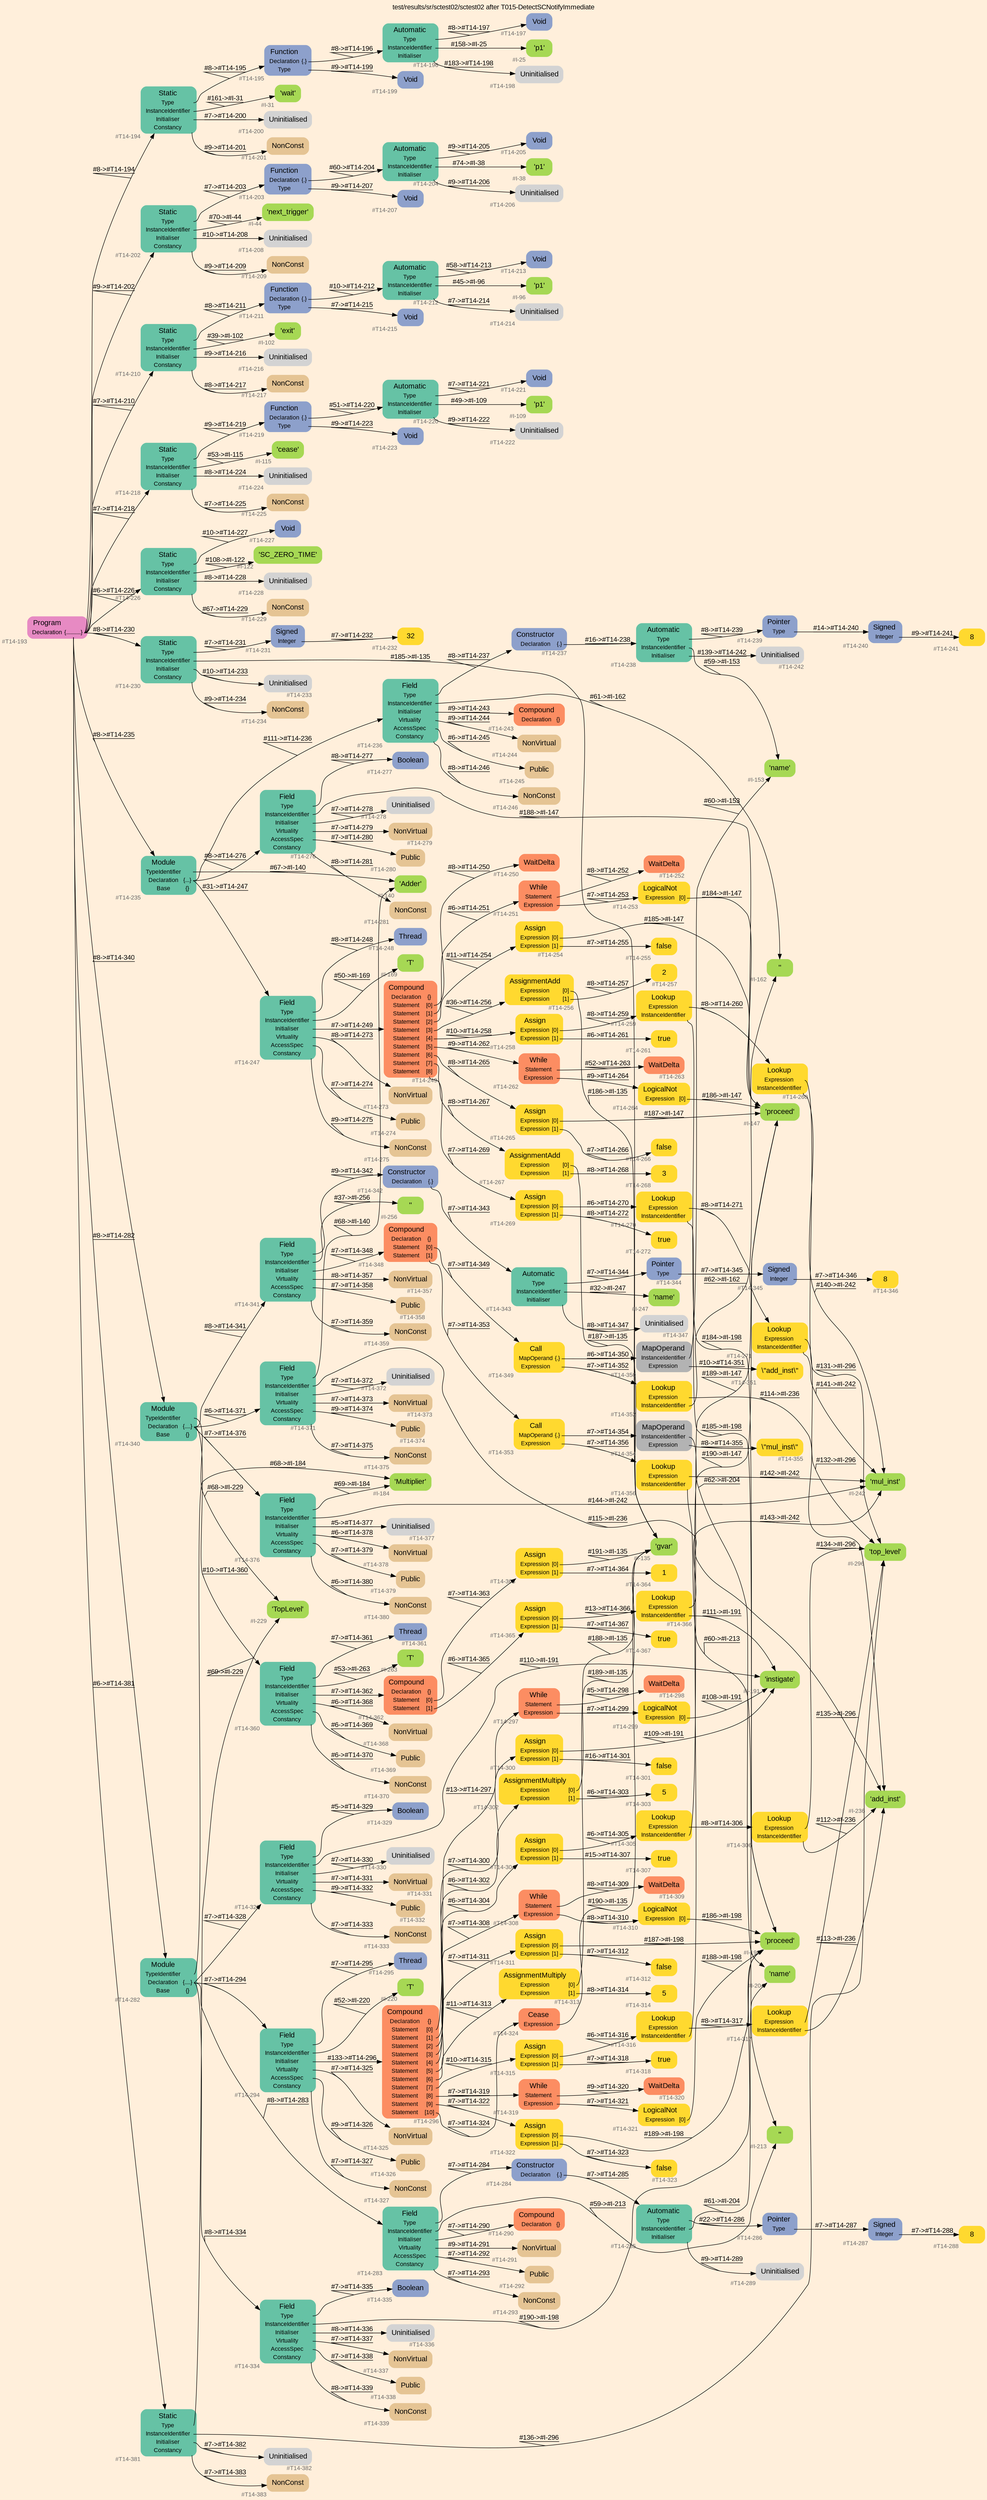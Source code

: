 digraph "test/results/sr/sctest02/sctest02 after T015-DetectSCNotifyImmediate" {
label = "test/results/sr/sctest02/sctest02 after T015-DetectSCNotifyImmediate"
labelloc = t
graph [
    rankdir = "LR"
    ranksep = 0.3
    bgcolor = antiquewhite1
    color = black
    fontcolor = black
    fontname = "Arial"
];
node [
    fontname = "Arial"
];
edge [
    fontname = "Arial"
];

// -------------------- node figure --------------------
// -------- block #T14-193 ----------
"#T14-193" [
    fillcolor = "/set28/4"
    xlabel = "#T14-193"
    fontsize = "12"
    fontcolor = grey40
    shape = "plaintext"
    label = <<TABLE BORDER="0" CELLBORDER="0" CELLSPACING="0">
     <TR><TD><FONT COLOR="black" POINT-SIZE="15">Program</FONT></TD></TR>
     <TR><TD><FONT COLOR="black" POINT-SIZE="12">Declaration</FONT></TD><TD PORT="port0"><FONT COLOR="black" POINT-SIZE="12">{..........}</FONT></TD></TR>
    </TABLE>>
    style = "rounded,filled"
];

// -------- block #T14-194 ----------
"#T14-194" [
    fillcolor = "/set28/1"
    xlabel = "#T14-194"
    fontsize = "12"
    fontcolor = grey40
    shape = "plaintext"
    label = <<TABLE BORDER="0" CELLBORDER="0" CELLSPACING="0">
     <TR><TD><FONT COLOR="black" POINT-SIZE="15">Static</FONT></TD></TR>
     <TR><TD><FONT COLOR="black" POINT-SIZE="12">Type</FONT></TD><TD PORT="port0"></TD></TR>
     <TR><TD><FONT COLOR="black" POINT-SIZE="12">InstanceIdentifier</FONT></TD><TD PORT="port1"></TD></TR>
     <TR><TD><FONT COLOR="black" POINT-SIZE="12">Initialiser</FONT></TD><TD PORT="port2"></TD></TR>
     <TR><TD><FONT COLOR="black" POINT-SIZE="12">Constancy</FONT></TD><TD PORT="port3"></TD></TR>
    </TABLE>>
    style = "rounded,filled"
];

// -------- block #T14-195 ----------
"#T14-195" [
    fillcolor = "/set28/3"
    xlabel = "#T14-195"
    fontsize = "12"
    fontcolor = grey40
    shape = "plaintext"
    label = <<TABLE BORDER="0" CELLBORDER="0" CELLSPACING="0">
     <TR><TD><FONT COLOR="black" POINT-SIZE="15">Function</FONT></TD></TR>
     <TR><TD><FONT COLOR="black" POINT-SIZE="12">Declaration</FONT></TD><TD PORT="port0"><FONT COLOR="black" POINT-SIZE="12">{.}</FONT></TD></TR>
     <TR><TD><FONT COLOR="black" POINT-SIZE="12">Type</FONT></TD><TD PORT="port1"></TD></TR>
    </TABLE>>
    style = "rounded,filled"
];

// -------- block #T14-196 ----------
"#T14-196" [
    fillcolor = "/set28/1"
    xlabel = "#T14-196"
    fontsize = "12"
    fontcolor = grey40
    shape = "plaintext"
    label = <<TABLE BORDER="0" CELLBORDER="0" CELLSPACING="0">
     <TR><TD><FONT COLOR="black" POINT-SIZE="15">Automatic</FONT></TD></TR>
     <TR><TD><FONT COLOR="black" POINT-SIZE="12">Type</FONT></TD><TD PORT="port0"></TD></TR>
     <TR><TD><FONT COLOR="black" POINT-SIZE="12">InstanceIdentifier</FONT></TD><TD PORT="port1"></TD></TR>
     <TR><TD><FONT COLOR="black" POINT-SIZE="12">Initialiser</FONT></TD><TD PORT="port2"></TD></TR>
    </TABLE>>
    style = "rounded,filled"
];

// -------- block #T14-197 ----------
"#T14-197" [
    fillcolor = "/set28/3"
    xlabel = "#T14-197"
    fontsize = "12"
    fontcolor = grey40
    shape = "plaintext"
    label = <<TABLE BORDER="0" CELLBORDER="0" CELLSPACING="0">
     <TR><TD><FONT COLOR="black" POINT-SIZE="15">Void</FONT></TD></TR>
    </TABLE>>
    style = "rounded,filled"
];

// -------- block #I-25 ----------
"#I-25" [
    fillcolor = "/set28/5"
    xlabel = "#I-25"
    fontsize = "12"
    fontcolor = grey40
    shape = "plaintext"
    label = <<TABLE BORDER="0" CELLBORDER="0" CELLSPACING="0">
     <TR><TD><FONT COLOR="black" POINT-SIZE="15">'p1'</FONT></TD></TR>
    </TABLE>>
    style = "rounded,filled"
];

// -------- block #T14-198 ----------
"#T14-198" [
    xlabel = "#T14-198"
    fontsize = "12"
    fontcolor = grey40
    shape = "plaintext"
    label = <<TABLE BORDER="0" CELLBORDER="0" CELLSPACING="0">
     <TR><TD><FONT COLOR="black" POINT-SIZE="15">Uninitialised</FONT></TD></TR>
    </TABLE>>
    style = "rounded,filled"
];

// -------- block #T14-199 ----------
"#T14-199" [
    fillcolor = "/set28/3"
    xlabel = "#T14-199"
    fontsize = "12"
    fontcolor = grey40
    shape = "plaintext"
    label = <<TABLE BORDER="0" CELLBORDER="0" CELLSPACING="0">
     <TR><TD><FONT COLOR="black" POINT-SIZE="15">Void</FONT></TD></TR>
    </TABLE>>
    style = "rounded,filled"
];

// -------- block #I-31 ----------
"#I-31" [
    fillcolor = "/set28/5"
    xlabel = "#I-31"
    fontsize = "12"
    fontcolor = grey40
    shape = "plaintext"
    label = <<TABLE BORDER="0" CELLBORDER="0" CELLSPACING="0">
     <TR><TD><FONT COLOR="black" POINT-SIZE="15">'wait'</FONT></TD></TR>
    </TABLE>>
    style = "rounded,filled"
];

// -------- block #T14-200 ----------
"#T14-200" [
    xlabel = "#T14-200"
    fontsize = "12"
    fontcolor = grey40
    shape = "plaintext"
    label = <<TABLE BORDER="0" CELLBORDER="0" CELLSPACING="0">
     <TR><TD><FONT COLOR="black" POINT-SIZE="15">Uninitialised</FONT></TD></TR>
    </TABLE>>
    style = "rounded,filled"
];

// -------- block #T14-201 ----------
"#T14-201" [
    fillcolor = "/set28/7"
    xlabel = "#T14-201"
    fontsize = "12"
    fontcolor = grey40
    shape = "plaintext"
    label = <<TABLE BORDER="0" CELLBORDER="0" CELLSPACING="0">
     <TR><TD><FONT COLOR="black" POINT-SIZE="15">NonConst</FONT></TD></TR>
    </TABLE>>
    style = "rounded,filled"
];

// -------- block #T14-202 ----------
"#T14-202" [
    fillcolor = "/set28/1"
    xlabel = "#T14-202"
    fontsize = "12"
    fontcolor = grey40
    shape = "plaintext"
    label = <<TABLE BORDER="0" CELLBORDER="0" CELLSPACING="0">
     <TR><TD><FONT COLOR="black" POINT-SIZE="15">Static</FONT></TD></TR>
     <TR><TD><FONT COLOR="black" POINT-SIZE="12">Type</FONT></TD><TD PORT="port0"></TD></TR>
     <TR><TD><FONT COLOR="black" POINT-SIZE="12">InstanceIdentifier</FONT></TD><TD PORT="port1"></TD></TR>
     <TR><TD><FONT COLOR="black" POINT-SIZE="12">Initialiser</FONT></TD><TD PORT="port2"></TD></TR>
     <TR><TD><FONT COLOR="black" POINT-SIZE="12">Constancy</FONT></TD><TD PORT="port3"></TD></TR>
    </TABLE>>
    style = "rounded,filled"
];

// -------- block #T14-203 ----------
"#T14-203" [
    fillcolor = "/set28/3"
    xlabel = "#T14-203"
    fontsize = "12"
    fontcolor = grey40
    shape = "plaintext"
    label = <<TABLE BORDER="0" CELLBORDER="0" CELLSPACING="0">
     <TR><TD><FONT COLOR="black" POINT-SIZE="15">Function</FONT></TD></TR>
     <TR><TD><FONT COLOR="black" POINT-SIZE="12">Declaration</FONT></TD><TD PORT="port0"><FONT COLOR="black" POINT-SIZE="12">{.}</FONT></TD></TR>
     <TR><TD><FONT COLOR="black" POINT-SIZE="12">Type</FONT></TD><TD PORT="port1"></TD></TR>
    </TABLE>>
    style = "rounded,filled"
];

// -------- block #T14-204 ----------
"#T14-204" [
    fillcolor = "/set28/1"
    xlabel = "#T14-204"
    fontsize = "12"
    fontcolor = grey40
    shape = "plaintext"
    label = <<TABLE BORDER="0" CELLBORDER="0" CELLSPACING="0">
     <TR><TD><FONT COLOR="black" POINT-SIZE="15">Automatic</FONT></TD></TR>
     <TR><TD><FONT COLOR="black" POINT-SIZE="12">Type</FONT></TD><TD PORT="port0"></TD></TR>
     <TR><TD><FONT COLOR="black" POINT-SIZE="12">InstanceIdentifier</FONT></TD><TD PORT="port1"></TD></TR>
     <TR><TD><FONT COLOR="black" POINT-SIZE="12">Initialiser</FONT></TD><TD PORT="port2"></TD></TR>
    </TABLE>>
    style = "rounded,filled"
];

// -------- block #T14-205 ----------
"#T14-205" [
    fillcolor = "/set28/3"
    xlabel = "#T14-205"
    fontsize = "12"
    fontcolor = grey40
    shape = "plaintext"
    label = <<TABLE BORDER="0" CELLBORDER="0" CELLSPACING="0">
     <TR><TD><FONT COLOR="black" POINT-SIZE="15">Void</FONT></TD></TR>
    </TABLE>>
    style = "rounded,filled"
];

// -------- block #I-38 ----------
"#I-38" [
    fillcolor = "/set28/5"
    xlabel = "#I-38"
    fontsize = "12"
    fontcolor = grey40
    shape = "plaintext"
    label = <<TABLE BORDER="0" CELLBORDER="0" CELLSPACING="0">
     <TR><TD><FONT COLOR="black" POINT-SIZE="15">'p1'</FONT></TD></TR>
    </TABLE>>
    style = "rounded,filled"
];

// -------- block #T14-206 ----------
"#T14-206" [
    xlabel = "#T14-206"
    fontsize = "12"
    fontcolor = grey40
    shape = "plaintext"
    label = <<TABLE BORDER="0" CELLBORDER="0" CELLSPACING="0">
     <TR><TD><FONT COLOR="black" POINT-SIZE="15">Uninitialised</FONT></TD></TR>
    </TABLE>>
    style = "rounded,filled"
];

// -------- block #T14-207 ----------
"#T14-207" [
    fillcolor = "/set28/3"
    xlabel = "#T14-207"
    fontsize = "12"
    fontcolor = grey40
    shape = "plaintext"
    label = <<TABLE BORDER="0" CELLBORDER="0" CELLSPACING="0">
     <TR><TD><FONT COLOR="black" POINT-SIZE="15">Void</FONT></TD></TR>
    </TABLE>>
    style = "rounded,filled"
];

// -------- block #I-44 ----------
"#I-44" [
    fillcolor = "/set28/5"
    xlabel = "#I-44"
    fontsize = "12"
    fontcolor = grey40
    shape = "plaintext"
    label = <<TABLE BORDER="0" CELLBORDER="0" CELLSPACING="0">
     <TR><TD><FONT COLOR="black" POINT-SIZE="15">'next_trigger'</FONT></TD></TR>
    </TABLE>>
    style = "rounded,filled"
];

// -------- block #T14-208 ----------
"#T14-208" [
    xlabel = "#T14-208"
    fontsize = "12"
    fontcolor = grey40
    shape = "plaintext"
    label = <<TABLE BORDER="0" CELLBORDER="0" CELLSPACING="0">
     <TR><TD><FONT COLOR="black" POINT-SIZE="15">Uninitialised</FONT></TD></TR>
    </TABLE>>
    style = "rounded,filled"
];

// -------- block #T14-209 ----------
"#T14-209" [
    fillcolor = "/set28/7"
    xlabel = "#T14-209"
    fontsize = "12"
    fontcolor = grey40
    shape = "plaintext"
    label = <<TABLE BORDER="0" CELLBORDER="0" CELLSPACING="0">
     <TR><TD><FONT COLOR="black" POINT-SIZE="15">NonConst</FONT></TD></TR>
    </TABLE>>
    style = "rounded,filled"
];

// -------- block #T14-210 ----------
"#T14-210" [
    fillcolor = "/set28/1"
    xlabel = "#T14-210"
    fontsize = "12"
    fontcolor = grey40
    shape = "plaintext"
    label = <<TABLE BORDER="0" CELLBORDER="0" CELLSPACING="0">
     <TR><TD><FONT COLOR="black" POINT-SIZE="15">Static</FONT></TD></TR>
     <TR><TD><FONT COLOR="black" POINT-SIZE="12">Type</FONT></TD><TD PORT="port0"></TD></TR>
     <TR><TD><FONT COLOR="black" POINT-SIZE="12">InstanceIdentifier</FONT></TD><TD PORT="port1"></TD></TR>
     <TR><TD><FONT COLOR="black" POINT-SIZE="12">Initialiser</FONT></TD><TD PORT="port2"></TD></TR>
     <TR><TD><FONT COLOR="black" POINT-SIZE="12">Constancy</FONT></TD><TD PORT="port3"></TD></TR>
    </TABLE>>
    style = "rounded,filled"
];

// -------- block #T14-211 ----------
"#T14-211" [
    fillcolor = "/set28/3"
    xlabel = "#T14-211"
    fontsize = "12"
    fontcolor = grey40
    shape = "plaintext"
    label = <<TABLE BORDER="0" CELLBORDER="0" CELLSPACING="0">
     <TR><TD><FONT COLOR="black" POINT-SIZE="15">Function</FONT></TD></TR>
     <TR><TD><FONT COLOR="black" POINT-SIZE="12">Declaration</FONT></TD><TD PORT="port0"><FONT COLOR="black" POINT-SIZE="12">{.}</FONT></TD></TR>
     <TR><TD><FONT COLOR="black" POINT-SIZE="12">Type</FONT></TD><TD PORT="port1"></TD></TR>
    </TABLE>>
    style = "rounded,filled"
];

// -------- block #T14-212 ----------
"#T14-212" [
    fillcolor = "/set28/1"
    xlabel = "#T14-212"
    fontsize = "12"
    fontcolor = grey40
    shape = "plaintext"
    label = <<TABLE BORDER="0" CELLBORDER="0" CELLSPACING="0">
     <TR><TD><FONT COLOR="black" POINT-SIZE="15">Automatic</FONT></TD></TR>
     <TR><TD><FONT COLOR="black" POINT-SIZE="12">Type</FONT></TD><TD PORT="port0"></TD></TR>
     <TR><TD><FONT COLOR="black" POINT-SIZE="12">InstanceIdentifier</FONT></TD><TD PORT="port1"></TD></TR>
     <TR><TD><FONT COLOR="black" POINT-SIZE="12">Initialiser</FONT></TD><TD PORT="port2"></TD></TR>
    </TABLE>>
    style = "rounded,filled"
];

// -------- block #T14-213 ----------
"#T14-213" [
    fillcolor = "/set28/3"
    xlabel = "#T14-213"
    fontsize = "12"
    fontcolor = grey40
    shape = "plaintext"
    label = <<TABLE BORDER="0" CELLBORDER="0" CELLSPACING="0">
     <TR><TD><FONT COLOR="black" POINT-SIZE="15">Void</FONT></TD></TR>
    </TABLE>>
    style = "rounded,filled"
];

// -------- block #I-96 ----------
"#I-96" [
    fillcolor = "/set28/5"
    xlabel = "#I-96"
    fontsize = "12"
    fontcolor = grey40
    shape = "plaintext"
    label = <<TABLE BORDER="0" CELLBORDER="0" CELLSPACING="0">
     <TR><TD><FONT COLOR="black" POINT-SIZE="15">'p1'</FONT></TD></TR>
    </TABLE>>
    style = "rounded,filled"
];

// -------- block #T14-214 ----------
"#T14-214" [
    xlabel = "#T14-214"
    fontsize = "12"
    fontcolor = grey40
    shape = "plaintext"
    label = <<TABLE BORDER="0" CELLBORDER="0" CELLSPACING="0">
     <TR><TD><FONT COLOR="black" POINT-SIZE="15">Uninitialised</FONT></TD></TR>
    </TABLE>>
    style = "rounded,filled"
];

// -------- block #T14-215 ----------
"#T14-215" [
    fillcolor = "/set28/3"
    xlabel = "#T14-215"
    fontsize = "12"
    fontcolor = grey40
    shape = "plaintext"
    label = <<TABLE BORDER="0" CELLBORDER="0" CELLSPACING="0">
     <TR><TD><FONT COLOR="black" POINT-SIZE="15">Void</FONT></TD></TR>
    </TABLE>>
    style = "rounded,filled"
];

// -------- block #I-102 ----------
"#I-102" [
    fillcolor = "/set28/5"
    xlabel = "#I-102"
    fontsize = "12"
    fontcolor = grey40
    shape = "plaintext"
    label = <<TABLE BORDER="0" CELLBORDER="0" CELLSPACING="0">
     <TR><TD><FONT COLOR="black" POINT-SIZE="15">'exit'</FONT></TD></TR>
    </TABLE>>
    style = "rounded,filled"
];

// -------- block #T14-216 ----------
"#T14-216" [
    xlabel = "#T14-216"
    fontsize = "12"
    fontcolor = grey40
    shape = "plaintext"
    label = <<TABLE BORDER="0" CELLBORDER="0" CELLSPACING="0">
     <TR><TD><FONT COLOR="black" POINT-SIZE="15">Uninitialised</FONT></TD></TR>
    </TABLE>>
    style = "rounded,filled"
];

// -------- block #T14-217 ----------
"#T14-217" [
    fillcolor = "/set28/7"
    xlabel = "#T14-217"
    fontsize = "12"
    fontcolor = grey40
    shape = "plaintext"
    label = <<TABLE BORDER="0" CELLBORDER="0" CELLSPACING="0">
     <TR><TD><FONT COLOR="black" POINT-SIZE="15">NonConst</FONT></TD></TR>
    </TABLE>>
    style = "rounded,filled"
];

// -------- block #T14-218 ----------
"#T14-218" [
    fillcolor = "/set28/1"
    xlabel = "#T14-218"
    fontsize = "12"
    fontcolor = grey40
    shape = "plaintext"
    label = <<TABLE BORDER="0" CELLBORDER="0" CELLSPACING="0">
     <TR><TD><FONT COLOR="black" POINT-SIZE="15">Static</FONT></TD></TR>
     <TR><TD><FONT COLOR="black" POINT-SIZE="12">Type</FONT></TD><TD PORT="port0"></TD></TR>
     <TR><TD><FONT COLOR="black" POINT-SIZE="12">InstanceIdentifier</FONT></TD><TD PORT="port1"></TD></TR>
     <TR><TD><FONT COLOR="black" POINT-SIZE="12">Initialiser</FONT></TD><TD PORT="port2"></TD></TR>
     <TR><TD><FONT COLOR="black" POINT-SIZE="12">Constancy</FONT></TD><TD PORT="port3"></TD></TR>
    </TABLE>>
    style = "rounded,filled"
];

// -------- block #T14-219 ----------
"#T14-219" [
    fillcolor = "/set28/3"
    xlabel = "#T14-219"
    fontsize = "12"
    fontcolor = grey40
    shape = "plaintext"
    label = <<TABLE BORDER="0" CELLBORDER="0" CELLSPACING="0">
     <TR><TD><FONT COLOR="black" POINT-SIZE="15">Function</FONT></TD></TR>
     <TR><TD><FONT COLOR="black" POINT-SIZE="12">Declaration</FONT></TD><TD PORT="port0"><FONT COLOR="black" POINT-SIZE="12">{.}</FONT></TD></TR>
     <TR><TD><FONT COLOR="black" POINT-SIZE="12">Type</FONT></TD><TD PORT="port1"></TD></TR>
    </TABLE>>
    style = "rounded,filled"
];

// -------- block #T14-220 ----------
"#T14-220" [
    fillcolor = "/set28/1"
    xlabel = "#T14-220"
    fontsize = "12"
    fontcolor = grey40
    shape = "plaintext"
    label = <<TABLE BORDER="0" CELLBORDER="0" CELLSPACING="0">
     <TR><TD><FONT COLOR="black" POINT-SIZE="15">Automatic</FONT></TD></TR>
     <TR><TD><FONT COLOR="black" POINT-SIZE="12">Type</FONT></TD><TD PORT="port0"></TD></TR>
     <TR><TD><FONT COLOR="black" POINT-SIZE="12">InstanceIdentifier</FONT></TD><TD PORT="port1"></TD></TR>
     <TR><TD><FONT COLOR="black" POINT-SIZE="12">Initialiser</FONT></TD><TD PORT="port2"></TD></TR>
    </TABLE>>
    style = "rounded,filled"
];

// -------- block #T14-221 ----------
"#T14-221" [
    fillcolor = "/set28/3"
    xlabel = "#T14-221"
    fontsize = "12"
    fontcolor = grey40
    shape = "plaintext"
    label = <<TABLE BORDER="0" CELLBORDER="0" CELLSPACING="0">
     <TR><TD><FONT COLOR="black" POINT-SIZE="15">Void</FONT></TD></TR>
    </TABLE>>
    style = "rounded,filled"
];

// -------- block #I-109 ----------
"#I-109" [
    fillcolor = "/set28/5"
    xlabel = "#I-109"
    fontsize = "12"
    fontcolor = grey40
    shape = "plaintext"
    label = <<TABLE BORDER="0" CELLBORDER="0" CELLSPACING="0">
     <TR><TD><FONT COLOR="black" POINT-SIZE="15">'p1'</FONT></TD></TR>
    </TABLE>>
    style = "rounded,filled"
];

// -------- block #T14-222 ----------
"#T14-222" [
    xlabel = "#T14-222"
    fontsize = "12"
    fontcolor = grey40
    shape = "plaintext"
    label = <<TABLE BORDER="0" CELLBORDER="0" CELLSPACING="0">
     <TR><TD><FONT COLOR="black" POINT-SIZE="15">Uninitialised</FONT></TD></TR>
    </TABLE>>
    style = "rounded,filled"
];

// -------- block #T14-223 ----------
"#T14-223" [
    fillcolor = "/set28/3"
    xlabel = "#T14-223"
    fontsize = "12"
    fontcolor = grey40
    shape = "plaintext"
    label = <<TABLE BORDER="0" CELLBORDER="0" CELLSPACING="0">
     <TR><TD><FONT COLOR="black" POINT-SIZE="15">Void</FONT></TD></TR>
    </TABLE>>
    style = "rounded,filled"
];

// -------- block #I-115 ----------
"#I-115" [
    fillcolor = "/set28/5"
    xlabel = "#I-115"
    fontsize = "12"
    fontcolor = grey40
    shape = "plaintext"
    label = <<TABLE BORDER="0" CELLBORDER="0" CELLSPACING="0">
     <TR><TD><FONT COLOR="black" POINT-SIZE="15">'cease'</FONT></TD></TR>
    </TABLE>>
    style = "rounded,filled"
];

// -------- block #T14-224 ----------
"#T14-224" [
    xlabel = "#T14-224"
    fontsize = "12"
    fontcolor = grey40
    shape = "plaintext"
    label = <<TABLE BORDER="0" CELLBORDER="0" CELLSPACING="0">
     <TR><TD><FONT COLOR="black" POINT-SIZE="15">Uninitialised</FONT></TD></TR>
    </TABLE>>
    style = "rounded,filled"
];

// -------- block #T14-225 ----------
"#T14-225" [
    fillcolor = "/set28/7"
    xlabel = "#T14-225"
    fontsize = "12"
    fontcolor = grey40
    shape = "plaintext"
    label = <<TABLE BORDER="0" CELLBORDER="0" CELLSPACING="0">
     <TR><TD><FONT COLOR="black" POINT-SIZE="15">NonConst</FONT></TD></TR>
    </TABLE>>
    style = "rounded,filled"
];

// -------- block #T14-226 ----------
"#T14-226" [
    fillcolor = "/set28/1"
    xlabel = "#T14-226"
    fontsize = "12"
    fontcolor = grey40
    shape = "plaintext"
    label = <<TABLE BORDER="0" CELLBORDER="0" CELLSPACING="0">
     <TR><TD><FONT COLOR="black" POINT-SIZE="15">Static</FONT></TD></TR>
     <TR><TD><FONT COLOR="black" POINT-SIZE="12">Type</FONT></TD><TD PORT="port0"></TD></TR>
     <TR><TD><FONT COLOR="black" POINT-SIZE="12">InstanceIdentifier</FONT></TD><TD PORT="port1"></TD></TR>
     <TR><TD><FONT COLOR="black" POINT-SIZE="12">Initialiser</FONT></TD><TD PORT="port2"></TD></TR>
     <TR><TD><FONT COLOR="black" POINT-SIZE="12">Constancy</FONT></TD><TD PORT="port3"></TD></TR>
    </TABLE>>
    style = "rounded,filled"
];

// -------- block #T14-227 ----------
"#T14-227" [
    fillcolor = "/set28/3"
    xlabel = "#T14-227"
    fontsize = "12"
    fontcolor = grey40
    shape = "plaintext"
    label = <<TABLE BORDER="0" CELLBORDER="0" CELLSPACING="0">
     <TR><TD><FONT COLOR="black" POINT-SIZE="15">Void</FONT></TD></TR>
    </TABLE>>
    style = "rounded,filled"
];

// -------- block #I-122 ----------
"#I-122" [
    fillcolor = "/set28/5"
    xlabel = "#I-122"
    fontsize = "12"
    fontcolor = grey40
    shape = "plaintext"
    label = <<TABLE BORDER="0" CELLBORDER="0" CELLSPACING="0">
     <TR><TD><FONT COLOR="black" POINT-SIZE="15">'SC_ZERO_TIME'</FONT></TD></TR>
    </TABLE>>
    style = "rounded,filled"
];

// -------- block #T14-228 ----------
"#T14-228" [
    xlabel = "#T14-228"
    fontsize = "12"
    fontcolor = grey40
    shape = "plaintext"
    label = <<TABLE BORDER="0" CELLBORDER="0" CELLSPACING="0">
     <TR><TD><FONT COLOR="black" POINT-SIZE="15">Uninitialised</FONT></TD></TR>
    </TABLE>>
    style = "rounded,filled"
];

// -------- block #T14-229 ----------
"#T14-229" [
    fillcolor = "/set28/7"
    xlabel = "#T14-229"
    fontsize = "12"
    fontcolor = grey40
    shape = "plaintext"
    label = <<TABLE BORDER="0" CELLBORDER="0" CELLSPACING="0">
     <TR><TD><FONT COLOR="black" POINT-SIZE="15">NonConst</FONT></TD></TR>
    </TABLE>>
    style = "rounded,filled"
];

// -------- block #T14-230 ----------
"#T14-230" [
    fillcolor = "/set28/1"
    xlabel = "#T14-230"
    fontsize = "12"
    fontcolor = grey40
    shape = "plaintext"
    label = <<TABLE BORDER="0" CELLBORDER="0" CELLSPACING="0">
     <TR><TD><FONT COLOR="black" POINT-SIZE="15">Static</FONT></TD></TR>
     <TR><TD><FONT COLOR="black" POINT-SIZE="12">Type</FONT></TD><TD PORT="port0"></TD></TR>
     <TR><TD><FONT COLOR="black" POINT-SIZE="12">InstanceIdentifier</FONT></TD><TD PORT="port1"></TD></TR>
     <TR><TD><FONT COLOR="black" POINT-SIZE="12">Initialiser</FONT></TD><TD PORT="port2"></TD></TR>
     <TR><TD><FONT COLOR="black" POINT-SIZE="12">Constancy</FONT></TD><TD PORT="port3"></TD></TR>
    </TABLE>>
    style = "rounded,filled"
];

// -------- block #T14-231 ----------
"#T14-231" [
    fillcolor = "/set28/3"
    xlabel = "#T14-231"
    fontsize = "12"
    fontcolor = grey40
    shape = "plaintext"
    label = <<TABLE BORDER="0" CELLBORDER="0" CELLSPACING="0">
     <TR><TD><FONT COLOR="black" POINT-SIZE="15">Signed</FONT></TD></TR>
     <TR><TD><FONT COLOR="black" POINT-SIZE="12">Integer</FONT></TD><TD PORT="port0"></TD></TR>
    </TABLE>>
    style = "rounded,filled"
];

// -------- block #T14-232 ----------
"#T14-232" [
    fillcolor = "/set28/6"
    xlabel = "#T14-232"
    fontsize = "12"
    fontcolor = grey40
    shape = "plaintext"
    label = <<TABLE BORDER="0" CELLBORDER="0" CELLSPACING="0">
     <TR><TD><FONT COLOR="black" POINT-SIZE="15">32</FONT></TD></TR>
    </TABLE>>
    style = "rounded,filled"
];

// -------- block #I-135 ----------
"#I-135" [
    fillcolor = "/set28/5"
    xlabel = "#I-135"
    fontsize = "12"
    fontcolor = grey40
    shape = "plaintext"
    label = <<TABLE BORDER="0" CELLBORDER="0" CELLSPACING="0">
     <TR><TD><FONT COLOR="black" POINT-SIZE="15">'gvar'</FONT></TD></TR>
    </TABLE>>
    style = "rounded,filled"
];

// -------- block #T14-233 ----------
"#T14-233" [
    xlabel = "#T14-233"
    fontsize = "12"
    fontcolor = grey40
    shape = "plaintext"
    label = <<TABLE BORDER="0" CELLBORDER="0" CELLSPACING="0">
     <TR><TD><FONT COLOR="black" POINT-SIZE="15">Uninitialised</FONT></TD></TR>
    </TABLE>>
    style = "rounded,filled"
];

// -------- block #T14-234 ----------
"#T14-234" [
    fillcolor = "/set28/7"
    xlabel = "#T14-234"
    fontsize = "12"
    fontcolor = grey40
    shape = "plaintext"
    label = <<TABLE BORDER="0" CELLBORDER="0" CELLSPACING="0">
     <TR><TD><FONT COLOR="black" POINT-SIZE="15">NonConst</FONT></TD></TR>
    </TABLE>>
    style = "rounded,filled"
];

// -------- block #T14-235 ----------
"#T14-235" [
    fillcolor = "/set28/1"
    xlabel = "#T14-235"
    fontsize = "12"
    fontcolor = grey40
    shape = "plaintext"
    label = <<TABLE BORDER="0" CELLBORDER="0" CELLSPACING="0">
     <TR><TD><FONT COLOR="black" POINT-SIZE="15">Module</FONT></TD></TR>
     <TR><TD><FONT COLOR="black" POINT-SIZE="12">TypeIdentifier</FONT></TD><TD PORT="port0"></TD></TR>
     <TR><TD><FONT COLOR="black" POINT-SIZE="12">Declaration</FONT></TD><TD PORT="port1"><FONT COLOR="black" POINT-SIZE="12">{...}</FONT></TD></TR>
     <TR><TD><FONT COLOR="black" POINT-SIZE="12">Base</FONT></TD><TD PORT="port2"><FONT COLOR="black" POINT-SIZE="12">{}</FONT></TD></TR>
    </TABLE>>
    style = "rounded,filled"
];

// -------- block #I-140 ----------
"#I-140" [
    fillcolor = "/set28/5"
    xlabel = "#I-140"
    fontsize = "12"
    fontcolor = grey40
    shape = "plaintext"
    label = <<TABLE BORDER="0" CELLBORDER="0" CELLSPACING="0">
     <TR><TD><FONT COLOR="black" POINT-SIZE="15">'Adder'</FONT></TD></TR>
    </TABLE>>
    style = "rounded,filled"
];

// -------- block #T14-236 ----------
"#T14-236" [
    fillcolor = "/set28/1"
    xlabel = "#T14-236"
    fontsize = "12"
    fontcolor = grey40
    shape = "plaintext"
    label = <<TABLE BORDER="0" CELLBORDER="0" CELLSPACING="0">
     <TR><TD><FONT COLOR="black" POINT-SIZE="15">Field</FONT></TD></TR>
     <TR><TD><FONT COLOR="black" POINT-SIZE="12">Type</FONT></TD><TD PORT="port0"></TD></TR>
     <TR><TD><FONT COLOR="black" POINT-SIZE="12">InstanceIdentifier</FONT></TD><TD PORT="port1"></TD></TR>
     <TR><TD><FONT COLOR="black" POINT-SIZE="12">Initialiser</FONT></TD><TD PORT="port2"></TD></TR>
     <TR><TD><FONT COLOR="black" POINT-SIZE="12">Virtuality</FONT></TD><TD PORT="port3"></TD></TR>
     <TR><TD><FONT COLOR="black" POINT-SIZE="12">AccessSpec</FONT></TD><TD PORT="port4"></TD></TR>
     <TR><TD><FONT COLOR="black" POINT-SIZE="12">Constancy</FONT></TD><TD PORT="port5"></TD></TR>
    </TABLE>>
    style = "rounded,filled"
];

// -------- block #T14-237 ----------
"#T14-237" [
    fillcolor = "/set28/3"
    xlabel = "#T14-237"
    fontsize = "12"
    fontcolor = grey40
    shape = "plaintext"
    label = <<TABLE BORDER="0" CELLBORDER="0" CELLSPACING="0">
     <TR><TD><FONT COLOR="black" POINT-SIZE="15">Constructor</FONT></TD></TR>
     <TR><TD><FONT COLOR="black" POINT-SIZE="12">Declaration</FONT></TD><TD PORT="port0"><FONT COLOR="black" POINT-SIZE="12">{.}</FONT></TD></TR>
    </TABLE>>
    style = "rounded,filled"
];

// -------- block #T14-238 ----------
"#T14-238" [
    fillcolor = "/set28/1"
    xlabel = "#T14-238"
    fontsize = "12"
    fontcolor = grey40
    shape = "plaintext"
    label = <<TABLE BORDER="0" CELLBORDER="0" CELLSPACING="0">
     <TR><TD><FONT COLOR="black" POINT-SIZE="15">Automatic</FONT></TD></TR>
     <TR><TD><FONT COLOR="black" POINT-SIZE="12">Type</FONT></TD><TD PORT="port0"></TD></TR>
     <TR><TD><FONT COLOR="black" POINT-SIZE="12">InstanceIdentifier</FONT></TD><TD PORT="port1"></TD></TR>
     <TR><TD><FONT COLOR="black" POINT-SIZE="12">Initialiser</FONT></TD><TD PORT="port2"></TD></TR>
    </TABLE>>
    style = "rounded,filled"
];

// -------- block #T14-239 ----------
"#T14-239" [
    fillcolor = "/set28/3"
    xlabel = "#T14-239"
    fontsize = "12"
    fontcolor = grey40
    shape = "plaintext"
    label = <<TABLE BORDER="0" CELLBORDER="0" CELLSPACING="0">
     <TR><TD><FONT COLOR="black" POINT-SIZE="15">Pointer</FONT></TD></TR>
     <TR><TD><FONT COLOR="black" POINT-SIZE="12">Type</FONT></TD><TD PORT="port0"></TD></TR>
    </TABLE>>
    style = "rounded,filled"
];

// -------- block #T14-240 ----------
"#T14-240" [
    fillcolor = "/set28/3"
    xlabel = "#T14-240"
    fontsize = "12"
    fontcolor = grey40
    shape = "plaintext"
    label = <<TABLE BORDER="0" CELLBORDER="0" CELLSPACING="0">
     <TR><TD><FONT COLOR="black" POINT-SIZE="15">Signed</FONT></TD></TR>
     <TR><TD><FONT COLOR="black" POINT-SIZE="12">Integer</FONT></TD><TD PORT="port0"></TD></TR>
    </TABLE>>
    style = "rounded,filled"
];

// -------- block #T14-241 ----------
"#T14-241" [
    fillcolor = "/set28/6"
    xlabel = "#T14-241"
    fontsize = "12"
    fontcolor = grey40
    shape = "plaintext"
    label = <<TABLE BORDER="0" CELLBORDER="0" CELLSPACING="0">
     <TR><TD><FONT COLOR="black" POINT-SIZE="15">8</FONT></TD></TR>
    </TABLE>>
    style = "rounded,filled"
];

// -------- block #I-153 ----------
"#I-153" [
    fillcolor = "/set28/5"
    xlabel = "#I-153"
    fontsize = "12"
    fontcolor = grey40
    shape = "plaintext"
    label = <<TABLE BORDER="0" CELLBORDER="0" CELLSPACING="0">
     <TR><TD><FONT COLOR="black" POINT-SIZE="15">'name'</FONT></TD></TR>
    </TABLE>>
    style = "rounded,filled"
];

// -------- block #T14-242 ----------
"#T14-242" [
    xlabel = "#T14-242"
    fontsize = "12"
    fontcolor = grey40
    shape = "plaintext"
    label = <<TABLE BORDER="0" CELLBORDER="0" CELLSPACING="0">
     <TR><TD><FONT COLOR="black" POINT-SIZE="15">Uninitialised</FONT></TD></TR>
    </TABLE>>
    style = "rounded,filled"
];

// -------- block #I-162 ----------
"#I-162" [
    fillcolor = "/set28/5"
    xlabel = "#I-162"
    fontsize = "12"
    fontcolor = grey40
    shape = "plaintext"
    label = <<TABLE BORDER="0" CELLBORDER="0" CELLSPACING="0">
     <TR><TD><FONT COLOR="black" POINT-SIZE="15">''</FONT></TD></TR>
    </TABLE>>
    style = "rounded,filled"
];

// -------- block #T14-243 ----------
"#T14-243" [
    fillcolor = "/set28/2"
    xlabel = "#T14-243"
    fontsize = "12"
    fontcolor = grey40
    shape = "plaintext"
    label = <<TABLE BORDER="0" CELLBORDER="0" CELLSPACING="0">
     <TR><TD><FONT COLOR="black" POINT-SIZE="15">Compound</FONT></TD></TR>
     <TR><TD><FONT COLOR="black" POINT-SIZE="12">Declaration</FONT></TD><TD PORT="port0"><FONT COLOR="black" POINT-SIZE="12">{}</FONT></TD></TR>
    </TABLE>>
    style = "rounded,filled"
];

// -------- block #T14-244 ----------
"#T14-244" [
    fillcolor = "/set28/7"
    xlabel = "#T14-244"
    fontsize = "12"
    fontcolor = grey40
    shape = "plaintext"
    label = <<TABLE BORDER="0" CELLBORDER="0" CELLSPACING="0">
     <TR><TD><FONT COLOR="black" POINT-SIZE="15">NonVirtual</FONT></TD></TR>
    </TABLE>>
    style = "rounded,filled"
];

// -------- block #T14-245 ----------
"#T14-245" [
    fillcolor = "/set28/7"
    xlabel = "#T14-245"
    fontsize = "12"
    fontcolor = grey40
    shape = "plaintext"
    label = <<TABLE BORDER="0" CELLBORDER="0" CELLSPACING="0">
     <TR><TD><FONT COLOR="black" POINT-SIZE="15">Public</FONT></TD></TR>
    </TABLE>>
    style = "rounded,filled"
];

// -------- block #T14-246 ----------
"#T14-246" [
    fillcolor = "/set28/7"
    xlabel = "#T14-246"
    fontsize = "12"
    fontcolor = grey40
    shape = "plaintext"
    label = <<TABLE BORDER="0" CELLBORDER="0" CELLSPACING="0">
     <TR><TD><FONT COLOR="black" POINT-SIZE="15">NonConst</FONT></TD></TR>
    </TABLE>>
    style = "rounded,filled"
];

// -------- block #T14-247 ----------
"#T14-247" [
    fillcolor = "/set28/1"
    xlabel = "#T14-247"
    fontsize = "12"
    fontcolor = grey40
    shape = "plaintext"
    label = <<TABLE BORDER="0" CELLBORDER="0" CELLSPACING="0">
     <TR><TD><FONT COLOR="black" POINT-SIZE="15">Field</FONT></TD></TR>
     <TR><TD><FONT COLOR="black" POINT-SIZE="12">Type</FONT></TD><TD PORT="port0"></TD></TR>
     <TR><TD><FONT COLOR="black" POINT-SIZE="12">InstanceIdentifier</FONT></TD><TD PORT="port1"></TD></TR>
     <TR><TD><FONT COLOR="black" POINT-SIZE="12">Initialiser</FONT></TD><TD PORT="port2"></TD></TR>
     <TR><TD><FONT COLOR="black" POINT-SIZE="12">Virtuality</FONT></TD><TD PORT="port3"></TD></TR>
     <TR><TD><FONT COLOR="black" POINT-SIZE="12">AccessSpec</FONT></TD><TD PORT="port4"></TD></TR>
     <TR><TD><FONT COLOR="black" POINT-SIZE="12">Constancy</FONT></TD><TD PORT="port5"></TD></TR>
    </TABLE>>
    style = "rounded,filled"
];

// -------- block #T14-248 ----------
"#T14-248" [
    fillcolor = "/set28/3"
    xlabel = "#T14-248"
    fontsize = "12"
    fontcolor = grey40
    shape = "plaintext"
    label = <<TABLE BORDER="0" CELLBORDER="0" CELLSPACING="0">
     <TR><TD><FONT COLOR="black" POINT-SIZE="15">Thread</FONT></TD></TR>
    </TABLE>>
    style = "rounded,filled"
];

// -------- block #I-169 ----------
"#I-169" [
    fillcolor = "/set28/5"
    xlabel = "#I-169"
    fontsize = "12"
    fontcolor = grey40
    shape = "plaintext"
    label = <<TABLE BORDER="0" CELLBORDER="0" CELLSPACING="0">
     <TR><TD><FONT COLOR="black" POINT-SIZE="15">'T'</FONT></TD></TR>
    </TABLE>>
    style = "rounded,filled"
];

// -------- block #T14-249 ----------
"#T14-249" [
    fillcolor = "/set28/2"
    xlabel = "#T14-249"
    fontsize = "12"
    fontcolor = grey40
    shape = "plaintext"
    label = <<TABLE BORDER="0" CELLBORDER="0" CELLSPACING="0">
     <TR><TD><FONT COLOR="black" POINT-SIZE="15">Compound</FONT></TD></TR>
     <TR><TD><FONT COLOR="black" POINT-SIZE="12">Declaration</FONT></TD><TD PORT="port0"><FONT COLOR="black" POINT-SIZE="12">{}</FONT></TD></TR>
     <TR><TD><FONT COLOR="black" POINT-SIZE="12">Statement</FONT></TD><TD PORT="port1"><FONT COLOR="black" POINT-SIZE="12">[0]</FONT></TD></TR>
     <TR><TD><FONT COLOR="black" POINT-SIZE="12">Statement</FONT></TD><TD PORT="port2"><FONT COLOR="black" POINT-SIZE="12">[1]</FONT></TD></TR>
     <TR><TD><FONT COLOR="black" POINT-SIZE="12">Statement</FONT></TD><TD PORT="port3"><FONT COLOR="black" POINT-SIZE="12">[2]</FONT></TD></TR>
     <TR><TD><FONT COLOR="black" POINT-SIZE="12">Statement</FONT></TD><TD PORT="port4"><FONT COLOR="black" POINT-SIZE="12">[3]</FONT></TD></TR>
     <TR><TD><FONT COLOR="black" POINT-SIZE="12">Statement</FONT></TD><TD PORT="port5"><FONT COLOR="black" POINT-SIZE="12">[4]</FONT></TD></TR>
     <TR><TD><FONT COLOR="black" POINT-SIZE="12">Statement</FONT></TD><TD PORT="port6"><FONT COLOR="black" POINT-SIZE="12">[5]</FONT></TD></TR>
     <TR><TD><FONT COLOR="black" POINT-SIZE="12">Statement</FONT></TD><TD PORT="port7"><FONT COLOR="black" POINT-SIZE="12">[6]</FONT></TD></TR>
     <TR><TD><FONT COLOR="black" POINT-SIZE="12">Statement</FONT></TD><TD PORT="port8"><FONT COLOR="black" POINT-SIZE="12">[7]</FONT></TD></TR>
     <TR><TD><FONT COLOR="black" POINT-SIZE="12">Statement</FONT></TD><TD PORT="port9"><FONT COLOR="black" POINT-SIZE="12">[8]</FONT></TD></TR>
    </TABLE>>
    style = "rounded,filled"
];

// -------- block #T14-250 ----------
"#T14-250" [
    fillcolor = "/set28/2"
    xlabel = "#T14-250"
    fontsize = "12"
    fontcolor = grey40
    shape = "plaintext"
    label = <<TABLE BORDER="0" CELLBORDER="0" CELLSPACING="0">
     <TR><TD><FONT COLOR="black" POINT-SIZE="15">WaitDelta</FONT></TD></TR>
    </TABLE>>
    style = "rounded,filled"
];

// -------- block #T14-251 ----------
"#T14-251" [
    fillcolor = "/set28/2"
    xlabel = "#T14-251"
    fontsize = "12"
    fontcolor = grey40
    shape = "plaintext"
    label = <<TABLE BORDER="0" CELLBORDER="0" CELLSPACING="0">
     <TR><TD><FONT COLOR="black" POINT-SIZE="15">While</FONT></TD></TR>
     <TR><TD><FONT COLOR="black" POINT-SIZE="12">Statement</FONT></TD><TD PORT="port0"></TD></TR>
     <TR><TD><FONT COLOR="black" POINT-SIZE="12">Expression</FONT></TD><TD PORT="port1"></TD></TR>
    </TABLE>>
    style = "rounded,filled"
];

// -------- block #T14-252 ----------
"#T14-252" [
    fillcolor = "/set28/2"
    xlabel = "#T14-252"
    fontsize = "12"
    fontcolor = grey40
    shape = "plaintext"
    label = <<TABLE BORDER="0" CELLBORDER="0" CELLSPACING="0">
     <TR><TD><FONT COLOR="black" POINT-SIZE="15">WaitDelta</FONT></TD></TR>
    </TABLE>>
    style = "rounded,filled"
];

// -------- block #T14-253 ----------
"#T14-253" [
    fillcolor = "/set28/6"
    xlabel = "#T14-253"
    fontsize = "12"
    fontcolor = grey40
    shape = "plaintext"
    label = <<TABLE BORDER="0" CELLBORDER="0" CELLSPACING="0">
     <TR><TD><FONT COLOR="black" POINT-SIZE="15">LogicalNot</FONT></TD></TR>
     <TR><TD><FONT COLOR="black" POINT-SIZE="12">Expression</FONT></TD><TD PORT="port0"><FONT COLOR="black" POINT-SIZE="12">[0]</FONT></TD></TR>
    </TABLE>>
    style = "rounded,filled"
];

// -------- block #I-147 ----------
"#I-147" [
    fillcolor = "/set28/5"
    xlabel = "#I-147"
    fontsize = "12"
    fontcolor = grey40
    shape = "plaintext"
    label = <<TABLE BORDER="0" CELLBORDER="0" CELLSPACING="0">
     <TR><TD><FONT COLOR="black" POINT-SIZE="15">'proceed'</FONT></TD></TR>
    </TABLE>>
    style = "rounded,filled"
];

// -------- block #T14-254 ----------
"#T14-254" [
    fillcolor = "/set28/6"
    xlabel = "#T14-254"
    fontsize = "12"
    fontcolor = grey40
    shape = "plaintext"
    label = <<TABLE BORDER="0" CELLBORDER="0" CELLSPACING="0">
     <TR><TD><FONT COLOR="black" POINT-SIZE="15">Assign</FONT></TD></TR>
     <TR><TD><FONT COLOR="black" POINT-SIZE="12">Expression</FONT></TD><TD PORT="port0"><FONT COLOR="black" POINT-SIZE="12">[0]</FONT></TD></TR>
     <TR><TD><FONT COLOR="black" POINT-SIZE="12">Expression</FONT></TD><TD PORT="port1"><FONT COLOR="black" POINT-SIZE="12">[1]</FONT></TD></TR>
    </TABLE>>
    style = "rounded,filled"
];

// -------- block #T14-255 ----------
"#T14-255" [
    fillcolor = "/set28/6"
    xlabel = "#T14-255"
    fontsize = "12"
    fontcolor = grey40
    shape = "plaintext"
    label = <<TABLE BORDER="0" CELLBORDER="0" CELLSPACING="0">
     <TR><TD><FONT COLOR="black" POINT-SIZE="15">false</FONT></TD></TR>
    </TABLE>>
    style = "rounded,filled"
];

// -------- block #T14-256 ----------
"#T14-256" [
    fillcolor = "/set28/6"
    xlabel = "#T14-256"
    fontsize = "12"
    fontcolor = grey40
    shape = "plaintext"
    label = <<TABLE BORDER="0" CELLBORDER="0" CELLSPACING="0">
     <TR><TD><FONT COLOR="black" POINT-SIZE="15">AssignmentAdd</FONT></TD></TR>
     <TR><TD><FONT COLOR="black" POINT-SIZE="12">Expression</FONT></TD><TD PORT="port0"><FONT COLOR="black" POINT-SIZE="12">[0]</FONT></TD></TR>
     <TR><TD><FONT COLOR="black" POINT-SIZE="12">Expression</FONT></TD><TD PORT="port1"><FONT COLOR="black" POINT-SIZE="12">[1]</FONT></TD></TR>
    </TABLE>>
    style = "rounded,filled"
];

// -------- block #T14-257 ----------
"#T14-257" [
    fillcolor = "/set28/6"
    xlabel = "#T14-257"
    fontsize = "12"
    fontcolor = grey40
    shape = "plaintext"
    label = <<TABLE BORDER="0" CELLBORDER="0" CELLSPACING="0">
     <TR><TD><FONT COLOR="black" POINT-SIZE="15">2</FONT></TD></TR>
    </TABLE>>
    style = "rounded,filled"
];

// -------- block #T14-258 ----------
"#T14-258" [
    fillcolor = "/set28/6"
    xlabel = "#T14-258"
    fontsize = "12"
    fontcolor = grey40
    shape = "plaintext"
    label = <<TABLE BORDER="0" CELLBORDER="0" CELLSPACING="0">
     <TR><TD><FONT COLOR="black" POINT-SIZE="15">Assign</FONT></TD></TR>
     <TR><TD><FONT COLOR="black" POINT-SIZE="12">Expression</FONT></TD><TD PORT="port0"><FONT COLOR="black" POINT-SIZE="12">[0]</FONT></TD></TR>
     <TR><TD><FONT COLOR="black" POINT-SIZE="12">Expression</FONT></TD><TD PORT="port1"><FONT COLOR="black" POINT-SIZE="12">[1]</FONT></TD></TR>
    </TABLE>>
    style = "rounded,filled"
];

// -------- block #T14-259 ----------
"#T14-259" [
    fillcolor = "/set28/6"
    xlabel = "#T14-259"
    fontsize = "12"
    fontcolor = grey40
    shape = "plaintext"
    label = <<TABLE BORDER="0" CELLBORDER="0" CELLSPACING="0">
     <TR><TD><FONT COLOR="black" POINT-SIZE="15">Lookup</FONT></TD></TR>
     <TR><TD><FONT COLOR="black" POINT-SIZE="12">Expression</FONT></TD><TD PORT="port0"></TD></TR>
     <TR><TD><FONT COLOR="black" POINT-SIZE="12">InstanceIdentifier</FONT></TD><TD PORT="port1"></TD></TR>
    </TABLE>>
    style = "rounded,filled"
];

// -------- block #T14-260 ----------
"#T14-260" [
    fillcolor = "/set28/6"
    xlabel = "#T14-260"
    fontsize = "12"
    fontcolor = grey40
    shape = "plaintext"
    label = <<TABLE BORDER="0" CELLBORDER="0" CELLSPACING="0">
     <TR><TD><FONT COLOR="black" POINT-SIZE="15">Lookup</FONT></TD></TR>
     <TR><TD><FONT COLOR="black" POINT-SIZE="12">Expression</FONT></TD><TD PORT="port0"></TD></TR>
     <TR><TD><FONT COLOR="black" POINT-SIZE="12">InstanceIdentifier</FONT></TD><TD PORT="port1"></TD></TR>
    </TABLE>>
    style = "rounded,filled"
];

// -------- block #I-296 ----------
"#I-296" [
    fillcolor = "/set28/5"
    xlabel = "#I-296"
    fontsize = "12"
    fontcolor = grey40
    shape = "plaintext"
    label = <<TABLE BORDER="0" CELLBORDER="0" CELLSPACING="0">
     <TR><TD><FONT COLOR="black" POINT-SIZE="15">'top_level'</FONT></TD></TR>
    </TABLE>>
    style = "rounded,filled"
];

// -------- block #I-242 ----------
"#I-242" [
    fillcolor = "/set28/5"
    xlabel = "#I-242"
    fontsize = "12"
    fontcolor = grey40
    shape = "plaintext"
    label = <<TABLE BORDER="0" CELLBORDER="0" CELLSPACING="0">
     <TR><TD><FONT COLOR="black" POINT-SIZE="15">'mul_inst'</FONT></TD></TR>
    </TABLE>>
    style = "rounded,filled"
];

// -------- block #I-198 ----------
"#I-198" [
    fillcolor = "/set28/5"
    xlabel = "#I-198"
    fontsize = "12"
    fontcolor = grey40
    shape = "plaintext"
    label = <<TABLE BORDER="0" CELLBORDER="0" CELLSPACING="0">
     <TR><TD><FONT COLOR="black" POINT-SIZE="15">'proceed'</FONT></TD></TR>
    </TABLE>>
    style = "rounded,filled"
];

// -------- block #T14-261 ----------
"#T14-261" [
    fillcolor = "/set28/6"
    xlabel = "#T14-261"
    fontsize = "12"
    fontcolor = grey40
    shape = "plaintext"
    label = <<TABLE BORDER="0" CELLBORDER="0" CELLSPACING="0">
     <TR><TD><FONT COLOR="black" POINT-SIZE="15">true</FONT></TD></TR>
    </TABLE>>
    style = "rounded,filled"
];

// -------- block #T14-262 ----------
"#T14-262" [
    fillcolor = "/set28/2"
    xlabel = "#T14-262"
    fontsize = "12"
    fontcolor = grey40
    shape = "plaintext"
    label = <<TABLE BORDER="0" CELLBORDER="0" CELLSPACING="0">
     <TR><TD><FONT COLOR="black" POINT-SIZE="15">While</FONT></TD></TR>
     <TR><TD><FONT COLOR="black" POINT-SIZE="12">Statement</FONT></TD><TD PORT="port0"></TD></TR>
     <TR><TD><FONT COLOR="black" POINT-SIZE="12">Expression</FONT></TD><TD PORT="port1"></TD></TR>
    </TABLE>>
    style = "rounded,filled"
];

// -------- block #T14-263 ----------
"#T14-263" [
    fillcolor = "/set28/2"
    xlabel = "#T14-263"
    fontsize = "12"
    fontcolor = grey40
    shape = "plaintext"
    label = <<TABLE BORDER="0" CELLBORDER="0" CELLSPACING="0">
     <TR><TD><FONT COLOR="black" POINT-SIZE="15">WaitDelta</FONT></TD></TR>
    </TABLE>>
    style = "rounded,filled"
];

// -------- block #T14-264 ----------
"#T14-264" [
    fillcolor = "/set28/6"
    xlabel = "#T14-264"
    fontsize = "12"
    fontcolor = grey40
    shape = "plaintext"
    label = <<TABLE BORDER="0" CELLBORDER="0" CELLSPACING="0">
     <TR><TD><FONT COLOR="black" POINT-SIZE="15">LogicalNot</FONT></TD></TR>
     <TR><TD><FONT COLOR="black" POINT-SIZE="12">Expression</FONT></TD><TD PORT="port0"><FONT COLOR="black" POINT-SIZE="12">[0]</FONT></TD></TR>
    </TABLE>>
    style = "rounded,filled"
];

// -------- block #T14-265 ----------
"#T14-265" [
    fillcolor = "/set28/6"
    xlabel = "#T14-265"
    fontsize = "12"
    fontcolor = grey40
    shape = "plaintext"
    label = <<TABLE BORDER="0" CELLBORDER="0" CELLSPACING="0">
     <TR><TD><FONT COLOR="black" POINT-SIZE="15">Assign</FONT></TD></TR>
     <TR><TD><FONT COLOR="black" POINT-SIZE="12">Expression</FONT></TD><TD PORT="port0"><FONT COLOR="black" POINT-SIZE="12">[0]</FONT></TD></TR>
     <TR><TD><FONT COLOR="black" POINT-SIZE="12">Expression</FONT></TD><TD PORT="port1"><FONT COLOR="black" POINT-SIZE="12">[1]</FONT></TD></TR>
    </TABLE>>
    style = "rounded,filled"
];

// -------- block #T14-266 ----------
"#T14-266" [
    fillcolor = "/set28/6"
    xlabel = "#T14-266"
    fontsize = "12"
    fontcolor = grey40
    shape = "plaintext"
    label = <<TABLE BORDER="0" CELLBORDER="0" CELLSPACING="0">
     <TR><TD><FONT COLOR="black" POINT-SIZE="15">false</FONT></TD></TR>
    </TABLE>>
    style = "rounded,filled"
];

// -------- block #T14-267 ----------
"#T14-267" [
    fillcolor = "/set28/6"
    xlabel = "#T14-267"
    fontsize = "12"
    fontcolor = grey40
    shape = "plaintext"
    label = <<TABLE BORDER="0" CELLBORDER="0" CELLSPACING="0">
     <TR><TD><FONT COLOR="black" POINT-SIZE="15">AssignmentAdd</FONT></TD></TR>
     <TR><TD><FONT COLOR="black" POINT-SIZE="12">Expression</FONT></TD><TD PORT="port0"><FONT COLOR="black" POINT-SIZE="12">[0]</FONT></TD></TR>
     <TR><TD><FONT COLOR="black" POINT-SIZE="12">Expression</FONT></TD><TD PORT="port1"><FONT COLOR="black" POINT-SIZE="12">[1]</FONT></TD></TR>
    </TABLE>>
    style = "rounded,filled"
];

// -------- block #T14-268 ----------
"#T14-268" [
    fillcolor = "/set28/6"
    xlabel = "#T14-268"
    fontsize = "12"
    fontcolor = grey40
    shape = "plaintext"
    label = <<TABLE BORDER="0" CELLBORDER="0" CELLSPACING="0">
     <TR><TD><FONT COLOR="black" POINT-SIZE="15">3</FONT></TD></TR>
    </TABLE>>
    style = "rounded,filled"
];

// -------- block #T14-269 ----------
"#T14-269" [
    fillcolor = "/set28/6"
    xlabel = "#T14-269"
    fontsize = "12"
    fontcolor = grey40
    shape = "plaintext"
    label = <<TABLE BORDER="0" CELLBORDER="0" CELLSPACING="0">
     <TR><TD><FONT COLOR="black" POINT-SIZE="15">Assign</FONT></TD></TR>
     <TR><TD><FONT COLOR="black" POINT-SIZE="12">Expression</FONT></TD><TD PORT="port0"><FONT COLOR="black" POINT-SIZE="12">[0]</FONT></TD></TR>
     <TR><TD><FONT COLOR="black" POINT-SIZE="12">Expression</FONT></TD><TD PORT="port1"><FONT COLOR="black" POINT-SIZE="12">[1]</FONT></TD></TR>
    </TABLE>>
    style = "rounded,filled"
];

// -------- block #T14-270 ----------
"#T14-270" [
    fillcolor = "/set28/6"
    xlabel = "#T14-270"
    fontsize = "12"
    fontcolor = grey40
    shape = "plaintext"
    label = <<TABLE BORDER="0" CELLBORDER="0" CELLSPACING="0">
     <TR><TD><FONT COLOR="black" POINT-SIZE="15">Lookup</FONT></TD></TR>
     <TR><TD><FONT COLOR="black" POINT-SIZE="12">Expression</FONT></TD><TD PORT="port0"></TD></TR>
     <TR><TD><FONT COLOR="black" POINT-SIZE="12">InstanceIdentifier</FONT></TD><TD PORT="port1"></TD></TR>
    </TABLE>>
    style = "rounded,filled"
];

// -------- block #T14-271 ----------
"#T14-271" [
    fillcolor = "/set28/6"
    xlabel = "#T14-271"
    fontsize = "12"
    fontcolor = grey40
    shape = "plaintext"
    label = <<TABLE BORDER="0" CELLBORDER="0" CELLSPACING="0">
     <TR><TD><FONT COLOR="black" POINT-SIZE="15">Lookup</FONT></TD></TR>
     <TR><TD><FONT COLOR="black" POINT-SIZE="12">Expression</FONT></TD><TD PORT="port0"></TD></TR>
     <TR><TD><FONT COLOR="black" POINT-SIZE="12">InstanceIdentifier</FONT></TD><TD PORT="port1"></TD></TR>
    </TABLE>>
    style = "rounded,filled"
];

// -------- block #T14-272 ----------
"#T14-272" [
    fillcolor = "/set28/6"
    xlabel = "#T14-272"
    fontsize = "12"
    fontcolor = grey40
    shape = "plaintext"
    label = <<TABLE BORDER="0" CELLBORDER="0" CELLSPACING="0">
     <TR><TD><FONT COLOR="black" POINT-SIZE="15">true</FONT></TD></TR>
    </TABLE>>
    style = "rounded,filled"
];

// -------- block #T14-273 ----------
"#T14-273" [
    fillcolor = "/set28/7"
    xlabel = "#T14-273"
    fontsize = "12"
    fontcolor = grey40
    shape = "plaintext"
    label = <<TABLE BORDER="0" CELLBORDER="0" CELLSPACING="0">
     <TR><TD><FONT COLOR="black" POINT-SIZE="15">NonVirtual</FONT></TD></TR>
    </TABLE>>
    style = "rounded,filled"
];

// -------- block #T14-274 ----------
"#T14-274" [
    fillcolor = "/set28/7"
    xlabel = "#T14-274"
    fontsize = "12"
    fontcolor = grey40
    shape = "plaintext"
    label = <<TABLE BORDER="0" CELLBORDER="0" CELLSPACING="0">
     <TR><TD><FONT COLOR="black" POINT-SIZE="15">Public</FONT></TD></TR>
    </TABLE>>
    style = "rounded,filled"
];

// -------- block #T14-275 ----------
"#T14-275" [
    fillcolor = "/set28/7"
    xlabel = "#T14-275"
    fontsize = "12"
    fontcolor = grey40
    shape = "plaintext"
    label = <<TABLE BORDER="0" CELLBORDER="0" CELLSPACING="0">
     <TR><TD><FONT COLOR="black" POINT-SIZE="15">NonConst</FONT></TD></TR>
    </TABLE>>
    style = "rounded,filled"
];

// -------- block #T14-276 ----------
"#T14-276" [
    fillcolor = "/set28/1"
    xlabel = "#T14-276"
    fontsize = "12"
    fontcolor = grey40
    shape = "plaintext"
    label = <<TABLE BORDER="0" CELLBORDER="0" CELLSPACING="0">
     <TR><TD><FONT COLOR="black" POINT-SIZE="15">Field</FONT></TD></TR>
     <TR><TD><FONT COLOR="black" POINT-SIZE="12">Type</FONT></TD><TD PORT="port0"></TD></TR>
     <TR><TD><FONT COLOR="black" POINT-SIZE="12">InstanceIdentifier</FONT></TD><TD PORT="port1"></TD></TR>
     <TR><TD><FONT COLOR="black" POINT-SIZE="12">Initialiser</FONT></TD><TD PORT="port2"></TD></TR>
     <TR><TD><FONT COLOR="black" POINT-SIZE="12">Virtuality</FONT></TD><TD PORT="port3"></TD></TR>
     <TR><TD><FONT COLOR="black" POINT-SIZE="12">AccessSpec</FONT></TD><TD PORT="port4"></TD></TR>
     <TR><TD><FONT COLOR="black" POINT-SIZE="12">Constancy</FONT></TD><TD PORT="port5"></TD></TR>
    </TABLE>>
    style = "rounded,filled"
];

// -------- block #T14-277 ----------
"#T14-277" [
    fillcolor = "/set28/3"
    xlabel = "#T14-277"
    fontsize = "12"
    fontcolor = grey40
    shape = "plaintext"
    label = <<TABLE BORDER="0" CELLBORDER="0" CELLSPACING="0">
     <TR><TD><FONT COLOR="black" POINT-SIZE="15">Boolean</FONT></TD></TR>
    </TABLE>>
    style = "rounded,filled"
];

// -------- block #T14-278 ----------
"#T14-278" [
    xlabel = "#T14-278"
    fontsize = "12"
    fontcolor = grey40
    shape = "plaintext"
    label = <<TABLE BORDER="0" CELLBORDER="0" CELLSPACING="0">
     <TR><TD><FONT COLOR="black" POINT-SIZE="15">Uninitialised</FONT></TD></TR>
    </TABLE>>
    style = "rounded,filled"
];

// -------- block #T14-279 ----------
"#T14-279" [
    fillcolor = "/set28/7"
    xlabel = "#T14-279"
    fontsize = "12"
    fontcolor = grey40
    shape = "plaintext"
    label = <<TABLE BORDER="0" CELLBORDER="0" CELLSPACING="0">
     <TR><TD><FONT COLOR="black" POINT-SIZE="15">NonVirtual</FONT></TD></TR>
    </TABLE>>
    style = "rounded,filled"
];

// -------- block #T14-280 ----------
"#T14-280" [
    fillcolor = "/set28/7"
    xlabel = "#T14-280"
    fontsize = "12"
    fontcolor = grey40
    shape = "plaintext"
    label = <<TABLE BORDER="0" CELLBORDER="0" CELLSPACING="0">
     <TR><TD><FONT COLOR="black" POINT-SIZE="15">Public</FONT></TD></TR>
    </TABLE>>
    style = "rounded,filled"
];

// -------- block #T14-281 ----------
"#T14-281" [
    fillcolor = "/set28/7"
    xlabel = "#T14-281"
    fontsize = "12"
    fontcolor = grey40
    shape = "plaintext"
    label = <<TABLE BORDER="0" CELLBORDER="0" CELLSPACING="0">
     <TR><TD><FONT COLOR="black" POINT-SIZE="15">NonConst</FONT></TD></TR>
    </TABLE>>
    style = "rounded,filled"
];

// -------- block #T14-282 ----------
"#T14-282" [
    fillcolor = "/set28/1"
    xlabel = "#T14-282"
    fontsize = "12"
    fontcolor = grey40
    shape = "plaintext"
    label = <<TABLE BORDER="0" CELLBORDER="0" CELLSPACING="0">
     <TR><TD><FONT COLOR="black" POINT-SIZE="15">Module</FONT></TD></TR>
     <TR><TD><FONT COLOR="black" POINT-SIZE="12">TypeIdentifier</FONT></TD><TD PORT="port0"></TD></TR>
     <TR><TD><FONT COLOR="black" POINT-SIZE="12">Declaration</FONT></TD><TD PORT="port1"><FONT COLOR="black" POINT-SIZE="12">{....}</FONT></TD></TR>
     <TR><TD><FONT COLOR="black" POINT-SIZE="12">Base</FONT></TD><TD PORT="port2"><FONT COLOR="black" POINT-SIZE="12">{}</FONT></TD></TR>
    </TABLE>>
    style = "rounded,filled"
];

// -------- block #I-184 ----------
"#I-184" [
    fillcolor = "/set28/5"
    xlabel = "#I-184"
    fontsize = "12"
    fontcolor = grey40
    shape = "plaintext"
    label = <<TABLE BORDER="0" CELLBORDER="0" CELLSPACING="0">
     <TR><TD><FONT COLOR="black" POINT-SIZE="15">'Multiplier'</FONT></TD></TR>
    </TABLE>>
    style = "rounded,filled"
];

// -------- block #T14-283 ----------
"#T14-283" [
    fillcolor = "/set28/1"
    xlabel = "#T14-283"
    fontsize = "12"
    fontcolor = grey40
    shape = "plaintext"
    label = <<TABLE BORDER="0" CELLBORDER="0" CELLSPACING="0">
     <TR><TD><FONT COLOR="black" POINT-SIZE="15">Field</FONT></TD></TR>
     <TR><TD><FONT COLOR="black" POINT-SIZE="12">Type</FONT></TD><TD PORT="port0"></TD></TR>
     <TR><TD><FONT COLOR="black" POINT-SIZE="12">InstanceIdentifier</FONT></TD><TD PORT="port1"></TD></TR>
     <TR><TD><FONT COLOR="black" POINT-SIZE="12">Initialiser</FONT></TD><TD PORT="port2"></TD></TR>
     <TR><TD><FONT COLOR="black" POINT-SIZE="12">Virtuality</FONT></TD><TD PORT="port3"></TD></TR>
     <TR><TD><FONT COLOR="black" POINT-SIZE="12">AccessSpec</FONT></TD><TD PORT="port4"></TD></TR>
     <TR><TD><FONT COLOR="black" POINT-SIZE="12">Constancy</FONT></TD><TD PORT="port5"></TD></TR>
    </TABLE>>
    style = "rounded,filled"
];

// -------- block #T14-284 ----------
"#T14-284" [
    fillcolor = "/set28/3"
    xlabel = "#T14-284"
    fontsize = "12"
    fontcolor = grey40
    shape = "plaintext"
    label = <<TABLE BORDER="0" CELLBORDER="0" CELLSPACING="0">
     <TR><TD><FONT COLOR="black" POINT-SIZE="15">Constructor</FONT></TD></TR>
     <TR><TD><FONT COLOR="black" POINT-SIZE="12">Declaration</FONT></TD><TD PORT="port0"><FONT COLOR="black" POINT-SIZE="12">{.}</FONT></TD></TR>
    </TABLE>>
    style = "rounded,filled"
];

// -------- block #T14-285 ----------
"#T14-285" [
    fillcolor = "/set28/1"
    xlabel = "#T14-285"
    fontsize = "12"
    fontcolor = grey40
    shape = "plaintext"
    label = <<TABLE BORDER="0" CELLBORDER="0" CELLSPACING="0">
     <TR><TD><FONT COLOR="black" POINT-SIZE="15">Automatic</FONT></TD></TR>
     <TR><TD><FONT COLOR="black" POINT-SIZE="12">Type</FONT></TD><TD PORT="port0"></TD></TR>
     <TR><TD><FONT COLOR="black" POINT-SIZE="12">InstanceIdentifier</FONT></TD><TD PORT="port1"></TD></TR>
     <TR><TD><FONT COLOR="black" POINT-SIZE="12">Initialiser</FONT></TD><TD PORT="port2"></TD></TR>
    </TABLE>>
    style = "rounded,filled"
];

// -------- block #T14-286 ----------
"#T14-286" [
    fillcolor = "/set28/3"
    xlabel = "#T14-286"
    fontsize = "12"
    fontcolor = grey40
    shape = "plaintext"
    label = <<TABLE BORDER="0" CELLBORDER="0" CELLSPACING="0">
     <TR><TD><FONT COLOR="black" POINT-SIZE="15">Pointer</FONT></TD></TR>
     <TR><TD><FONT COLOR="black" POINT-SIZE="12">Type</FONT></TD><TD PORT="port0"></TD></TR>
    </TABLE>>
    style = "rounded,filled"
];

// -------- block #T14-287 ----------
"#T14-287" [
    fillcolor = "/set28/3"
    xlabel = "#T14-287"
    fontsize = "12"
    fontcolor = grey40
    shape = "plaintext"
    label = <<TABLE BORDER="0" CELLBORDER="0" CELLSPACING="0">
     <TR><TD><FONT COLOR="black" POINT-SIZE="15">Signed</FONT></TD></TR>
     <TR><TD><FONT COLOR="black" POINT-SIZE="12">Integer</FONT></TD><TD PORT="port0"></TD></TR>
    </TABLE>>
    style = "rounded,filled"
];

// -------- block #T14-288 ----------
"#T14-288" [
    fillcolor = "/set28/6"
    xlabel = "#T14-288"
    fontsize = "12"
    fontcolor = grey40
    shape = "plaintext"
    label = <<TABLE BORDER="0" CELLBORDER="0" CELLSPACING="0">
     <TR><TD><FONT COLOR="black" POINT-SIZE="15">8</FONT></TD></TR>
    </TABLE>>
    style = "rounded,filled"
];

// -------- block #I-204 ----------
"#I-204" [
    fillcolor = "/set28/5"
    xlabel = "#I-204"
    fontsize = "12"
    fontcolor = grey40
    shape = "plaintext"
    label = <<TABLE BORDER="0" CELLBORDER="0" CELLSPACING="0">
     <TR><TD><FONT COLOR="black" POINT-SIZE="15">'name'</FONT></TD></TR>
    </TABLE>>
    style = "rounded,filled"
];

// -------- block #T14-289 ----------
"#T14-289" [
    xlabel = "#T14-289"
    fontsize = "12"
    fontcolor = grey40
    shape = "plaintext"
    label = <<TABLE BORDER="0" CELLBORDER="0" CELLSPACING="0">
     <TR><TD><FONT COLOR="black" POINT-SIZE="15">Uninitialised</FONT></TD></TR>
    </TABLE>>
    style = "rounded,filled"
];

// -------- block #I-213 ----------
"#I-213" [
    fillcolor = "/set28/5"
    xlabel = "#I-213"
    fontsize = "12"
    fontcolor = grey40
    shape = "plaintext"
    label = <<TABLE BORDER="0" CELLBORDER="0" CELLSPACING="0">
     <TR><TD><FONT COLOR="black" POINT-SIZE="15">''</FONT></TD></TR>
    </TABLE>>
    style = "rounded,filled"
];

// -------- block #T14-290 ----------
"#T14-290" [
    fillcolor = "/set28/2"
    xlabel = "#T14-290"
    fontsize = "12"
    fontcolor = grey40
    shape = "plaintext"
    label = <<TABLE BORDER="0" CELLBORDER="0" CELLSPACING="0">
     <TR><TD><FONT COLOR="black" POINT-SIZE="15">Compound</FONT></TD></TR>
     <TR><TD><FONT COLOR="black" POINT-SIZE="12">Declaration</FONT></TD><TD PORT="port0"><FONT COLOR="black" POINT-SIZE="12">{}</FONT></TD></TR>
    </TABLE>>
    style = "rounded,filled"
];

// -------- block #T14-291 ----------
"#T14-291" [
    fillcolor = "/set28/7"
    xlabel = "#T14-291"
    fontsize = "12"
    fontcolor = grey40
    shape = "plaintext"
    label = <<TABLE BORDER="0" CELLBORDER="0" CELLSPACING="0">
     <TR><TD><FONT COLOR="black" POINT-SIZE="15">NonVirtual</FONT></TD></TR>
    </TABLE>>
    style = "rounded,filled"
];

// -------- block #T14-292 ----------
"#T14-292" [
    fillcolor = "/set28/7"
    xlabel = "#T14-292"
    fontsize = "12"
    fontcolor = grey40
    shape = "plaintext"
    label = <<TABLE BORDER="0" CELLBORDER="0" CELLSPACING="0">
     <TR><TD><FONT COLOR="black" POINT-SIZE="15">Public</FONT></TD></TR>
    </TABLE>>
    style = "rounded,filled"
];

// -------- block #T14-293 ----------
"#T14-293" [
    fillcolor = "/set28/7"
    xlabel = "#T14-293"
    fontsize = "12"
    fontcolor = grey40
    shape = "plaintext"
    label = <<TABLE BORDER="0" CELLBORDER="0" CELLSPACING="0">
     <TR><TD><FONT COLOR="black" POINT-SIZE="15">NonConst</FONT></TD></TR>
    </TABLE>>
    style = "rounded,filled"
];

// -------- block #T14-294 ----------
"#T14-294" [
    fillcolor = "/set28/1"
    xlabel = "#T14-294"
    fontsize = "12"
    fontcolor = grey40
    shape = "plaintext"
    label = <<TABLE BORDER="0" CELLBORDER="0" CELLSPACING="0">
     <TR><TD><FONT COLOR="black" POINT-SIZE="15">Field</FONT></TD></TR>
     <TR><TD><FONT COLOR="black" POINT-SIZE="12">Type</FONT></TD><TD PORT="port0"></TD></TR>
     <TR><TD><FONT COLOR="black" POINT-SIZE="12">InstanceIdentifier</FONT></TD><TD PORT="port1"></TD></TR>
     <TR><TD><FONT COLOR="black" POINT-SIZE="12">Initialiser</FONT></TD><TD PORT="port2"></TD></TR>
     <TR><TD><FONT COLOR="black" POINT-SIZE="12">Virtuality</FONT></TD><TD PORT="port3"></TD></TR>
     <TR><TD><FONT COLOR="black" POINT-SIZE="12">AccessSpec</FONT></TD><TD PORT="port4"></TD></TR>
     <TR><TD><FONT COLOR="black" POINT-SIZE="12">Constancy</FONT></TD><TD PORT="port5"></TD></TR>
    </TABLE>>
    style = "rounded,filled"
];

// -------- block #T14-295 ----------
"#T14-295" [
    fillcolor = "/set28/3"
    xlabel = "#T14-295"
    fontsize = "12"
    fontcolor = grey40
    shape = "plaintext"
    label = <<TABLE BORDER="0" CELLBORDER="0" CELLSPACING="0">
     <TR><TD><FONT COLOR="black" POINT-SIZE="15">Thread</FONT></TD></TR>
    </TABLE>>
    style = "rounded,filled"
];

// -------- block #I-220 ----------
"#I-220" [
    fillcolor = "/set28/5"
    xlabel = "#I-220"
    fontsize = "12"
    fontcolor = grey40
    shape = "plaintext"
    label = <<TABLE BORDER="0" CELLBORDER="0" CELLSPACING="0">
     <TR><TD><FONT COLOR="black" POINT-SIZE="15">'T'</FONT></TD></TR>
    </TABLE>>
    style = "rounded,filled"
];

// -------- block #T14-296 ----------
"#T14-296" [
    fillcolor = "/set28/2"
    xlabel = "#T14-296"
    fontsize = "12"
    fontcolor = grey40
    shape = "plaintext"
    label = <<TABLE BORDER="0" CELLBORDER="0" CELLSPACING="0">
     <TR><TD><FONT COLOR="black" POINT-SIZE="15">Compound</FONT></TD></TR>
     <TR><TD><FONT COLOR="black" POINT-SIZE="12">Declaration</FONT></TD><TD PORT="port0"><FONT COLOR="black" POINT-SIZE="12">{}</FONT></TD></TR>
     <TR><TD><FONT COLOR="black" POINT-SIZE="12">Statement</FONT></TD><TD PORT="port1"><FONT COLOR="black" POINT-SIZE="12">[0]</FONT></TD></TR>
     <TR><TD><FONT COLOR="black" POINT-SIZE="12">Statement</FONT></TD><TD PORT="port2"><FONT COLOR="black" POINT-SIZE="12">[1]</FONT></TD></TR>
     <TR><TD><FONT COLOR="black" POINT-SIZE="12">Statement</FONT></TD><TD PORT="port3"><FONT COLOR="black" POINT-SIZE="12">[2]</FONT></TD></TR>
     <TR><TD><FONT COLOR="black" POINT-SIZE="12">Statement</FONT></TD><TD PORT="port4"><FONT COLOR="black" POINT-SIZE="12">[3]</FONT></TD></TR>
     <TR><TD><FONT COLOR="black" POINT-SIZE="12">Statement</FONT></TD><TD PORT="port5"><FONT COLOR="black" POINT-SIZE="12">[4]</FONT></TD></TR>
     <TR><TD><FONT COLOR="black" POINT-SIZE="12">Statement</FONT></TD><TD PORT="port6"><FONT COLOR="black" POINT-SIZE="12">[5]</FONT></TD></TR>
     <TR><TD><FONT COLOR="black" POINT-SIZE="12">Statement</FONT></TD><TD PORT="port7"><FONT COLOR="black" POINT-SIZE="12">[6]</FONT></TD></TR>
     <TR><TD><FONT COLOR="black" POINT-SIZE="12">Statement</FONT></TD><TD PORT="port8"><FONT COLOR="black" POINT-SIZE="12">[7]</FONT></TD></TR>
     <TR><TD><FONT COLOR="black" POINT-SIZE="12">Statement</FONT></TD><TD PORT="port9"><FONT COLOR="black" POINT-SIZE="12">[8]</FONT></TD></TR>
     <TR><TD><FONT COLOR="black" POINT-SIZE="12">Statement</FONT></TD><TD PORT="port10"><FONT COLOR="black" POINT-SIZE="12">[9]</FONT></TD></TR>
     <TR><TD><FONT COLOR="black" POINT-SIZE="12">Statement</FONT></TD><TD PORT="port11"><FONT COLOR="black" POINT-SIZE="12">[10]</FONT></TD></TR>
    </TABLE>>
    style = "rounded,filled"
];

// -------- block #T14-297 ----------
"#T14-297" [
    fillcolor = "/set28/2"
    xlabel = "#T14-297"
    fontsize = "12"
    fontcolor = grey40
    shape = "plaintext"
    label = <<TABLE BORDER="0" CELLBORDER="0" CELLSPACING="0">
     <TR><TD><FONT COLOR="black" POINT-SIZE="15">While</FONT></TD></TR>
     <TR><TD><FONT COLOR="black" POINT-SIZE="12">Statement</FONT></TD><TD PORT="port0"></TD></TR>
     <TR><TD><FONT COLOR="black" POINT-SIZE="12">Expression</FONT></TD><TD PORT="port1"></TD></TR>
    </TABLE>>
    style = "rounded,filled"
];

// -------- block #T14-298 ----------
"#T14-298" [
    fillcolor = "/set28/2"
    xlabel = "#T14-298"
    fontsize = "12"
    fontcolor = grey40
    shape = "plaintext"
    label = <<TABLE BORDER="0" CELLBORDER="0" CELLSPACING="0">
     <TR><TD><FONT COLOR="black" POINT-SIZE="15">WaitDelta</FONT></TD></TR>
    </TABLE>>
    style = "rounded,filled"
];

// -------- block #T14-299 ----------
"#T14-299" [
    fillcolor = "/set28/6"
    xlabel = "#T14-299"
    fontsize = "12"
    fontcolor = grey40
    shape = "plaintext"
    label = <<TABLE BORDER="0" CELLBORDER="0" CELLSPACING="0">
     <TR><TD><FONT COLOR="black" POINT-SIZE="15">LogicalNot</FONT></TD></TR>
     <TR><TD><FONT COLOR="black" POINT-SIZE="12">Expression</FONT></TD><TD PORT="port0"><FONT COLOR="black" POINT-SIZE="12">[0]</FONT></TD></TR>
    </TABLE>>
    style = "rounded,filled"
];

// -------- block #I-191 ----------
"#I-191" [
    fillcolor = "/set28/5"
    xlabel = "#I-191"
    fontsize = "12"
    fontcolor = grey40
    shape = "plaintext"
    label = <<TABLE BORDER="0" CELLBORDER="0" CELLSPACING="0">
     <TR><TD><FONT COLOR="black" POINT-SIZE="15">'instigate'</FONT></TD></TR>
    </TABLE>>
    style = "rounded,filled"
];

// -------- block #T14-300 ----------
"#T14-300" [
    fillcolor = "/set28/6"
    xlabel = "#T14-300"
    fontsize = "12"
    fontcolor = grey40
    shape = "plaintext"
    label = <<TABLE BORDER="0" CELLBORDER="0" CELLSPACING="0">
     <TR><TD><FONT COLOR="black" POINT-SIZE="15">Assign</FONT></TD></TR>
     <TR><TD><FONT COLOR="black" POINT-SIZE="12">Expression</FONT></TD><TD PORT="port0"><FONT COLOR="black" POINT-SIZE="12">[0]</FONT></TD></TR>
     <TR><TD><FONT COLOR="black" POINT-SIZE="12">Expression</FONT></TD><TD PORT="port1"><FONT COLOR="black" POINT-SIZE="12">[1]</FONT></TD></TR>
    </TABLE>>
    style = "rounded,filled"
];

// -------- block #T14-301 ----------
"#T14-301" [
    fillcolor = "/set28/6"
    xlabel = "#T14-301"
    fontsize = "12"
    fontcolor = grey40
    shape = "plaintext"
    label = <<TABLE BORDER="0" CELLBORDER="0" CELLSPACING="0">
     <TR><TD><FONT COLOR="black" POINT-SIZE="15">false</FONT></TD></TR>
    </TABLE>>
    style = "rounded,filled"
];

// -------- block #T14-302 ----------
"#T14-302" [
    fillcolor = "/set28/6"
    xlabel = "#T14-302"
    fontsize = "12"
    fontcolor = grey40
    shape = "plaintext"
    label = <<TABLE BORDER="0" CELLBORDER="0" CELLSPACING="0">
     <TR><TD><FONT COLOR="black" POINT-SIZE="15">AssignmentMultiply</FONT></TD></TR>
     <TR><TD><FONT COLOR="black" POINT-SIZE="12">Expression</FONT></TD><TD PORT="port0"><FONT COLOR="black" POINT-SIZE="12">[0]</FONT></TD></TR>
     <TR><TD><FONT COLOR="black" POINT-SIZE="12">Expression</FONT></TD><TD PORT="port1"><FONT COLOR="black" POINT-SIZE="12">[1]</FONT></TD></TR>
    </TABLE>>
    style = "rounded,filled"
];

// -------- block #T14-303 ----------
"#T14-303" [
    fillcolor = "/set28/6"
    xlabel = "#T14-303"
    fontsize = "12"
    fontcolor = grey40
    shape = "plaintext"
    label = <<TABLE BORDER="0" CELLBORDER="0" CELLSPACING="0">
     <TR><TD><FONT COLOR="black" POINT-SIZE="15">5</FONT></TD></TR>
    </TABLE>>
    style = "rounded,filled"
];

// -------- block #T14-304 ----------
"#T14-304" [
    fillcolor = "/set28/6"
    xlabel = "#T14-304"
    fontsize = "12"
    fontcolor = grey40
    shape = "plaintext"
    label = <<TABLE BORDER="0" CELLBORDER="0" CELLSPACING="0">
     <TR><TD><FONT COLOR="black" POINT-SIZE="15">Assign</FONT></TD></TR>
     <TR><TD><FONT COLOR="black" POINT-SIZE="12">Expression</FONT></TD><TD PORT="port0"><FONT COLOR="black" POINT-SIZE="12">[0]</FONT></TD></TR>
     <TR><TD><FONT COLOR="black" POINT-SIZE="12">Expression</FONT></TD><TD PORT="port1"><FONT COLOR="black" POINT-SIZE="12">[1]</FONT></TD></TR>
    </TABLE>>
    style = "rounded,filled"
];

// -------- block #T14-305 ----------
"#T14-305" [
    fillcolor = "/set28/6"
    xlabel = "#T14-305"
    fontsize = "12"
    fontcolor = grey40
    shape = "plaintext"
    label = <<TABLE BORDER="0" CELLBORDER="0" CELLSPACING="0">
     <TR><TD><FONT COLOR="black" POINT-SIZE="15">Lookup</FONT></TD></TR>
     <TR><TD><FONT COLOR="black" POINT-SIZE="12">Expression</FONT></TD><TD PORT="port0"></TD></TR>
     <TR><TD><FONT COLOR="black" POINT-SIZE="12">InstanceIdentifier</FONT></TD><TD PORT="port1"></TD></TR>
    </TABLE>>
    style = "rounded,filled"
];

// -------- block #T14-306 ----------
"#T14-306" [
    fillcolor = "/set28/6"
    xlabel = "#T14-306"
    fontsize = "12"
    fontcolor = grey40
    shape = "plaintext"
    label = <<TABLE BORDER="0" CELLBORDER="0" CELLSPACING="0">
     <TR><TD><FONT COLOR="black" POINT-SIZE="15">Lookup</FONT></TD></TR>
     <TR><TD><FONT COLOR="black" POINT-SIZE="12">Expression</FONT></TD><TD PORT="port0"></TD></TR>
     <TR><TD><FONT COLOR="black" POINT-SIZE="12">InstanceIdentifier</FONT></TD><TD PORT="port1"></TD></TR>
    </TABLE>>
    style = "rounded,filled"
];

// -------- block #I-236 ----------
"#I-236" [
    fillcolor = "/set28/5"
    xlabel = "#I-236"
    fontsize = "12"
    fontcolor = grey40
    shape = "plaintext"
    label = <<TABLE BORDER="0" CELLBORDER="0" CELLSPACING="0">
     <TR><TD><FONT COLOR="black" POINT-SIZE="15">'add_inst'</FONT></TD></TR>
    </TABLE>>
    style = "rounded,filled"
];

// -------- block #T14-307 ----------
"#T14-307" [
    fillcolor = "/set28/6"
    xlabel = "#T14-307"
    fontsize = "12"
    fontcolor = grey40
    shape = "plaintext"
    label = <<TABLE BORDER="0" CELLBORDER="0" CELLSPACING="0">
     <TR><TD><FONT COLOR="black" POINT-SIZE="15">true</FONT></TD></TR>
    </TABLE>>
    style = "rounded,filled"
];

// -------- block #T14-308 ----------
"#T14-308" [
    fillcolor = "/set28/2"
    xlabel = "#T14-308"
    fontsize = "12"
    fontcolor = grey40
    shape = "plaintext"
    label = <<TABLE BORDER="0" CELLBORDER="0" CELLSPACING="0">
     <TR><TD><FONT COLOR="black" POINT-SIZE="15">While</FONT></TD></TR>
     <TR><TD><FONT COLOR="black" POINT-SIZE="12">Statement</FONT></TD><TD PORT="port0"></TD></TR>
     <TR><TD><FONT COLOR="black" POINT-SIZE="12">Expression</FONT></TD><TD PORT="port1"></TD></TR>
    </TABLE>>
    style = "rounded,filled"
];

// -------- block #T14-309 ----------
"#T14-309" [
    fillcolor = "/set28/2"
    xlabel = "#T14-309"
    fontsize = "12"
    fontcolor = grey40
    shape = "plaintext"
    label = <<TABLE BORDER="0" CELLBORDER="0" CELLSPACING="0">
     <TR><TD><FONT COLOR="black" POINT-SIZE="15">WaitDelta</FONT></TD></TR>
    </TABLE>>
    style = "rounded,filled"
];

// -------- block #T14-310 ----------
"#T14-310" [
    fillcolor = "/set28/6"
    xlabel = "#T14-310"
    fontsize = "12"
    fontcolor = grey40
    shape = "plaintext"
    label = <<TABLE BORDER="0" CELLBORDER="0" CELLSPACING="0">
     <TR><TD><FONT COLOR="black" POINT-SIZE="15">LogicalNot</FONT></TD></TR>
     <TR><TD><FONT COLOR="black" POINT-SIZE="12">Expression</FONT></TD><TD PORT="port0"><FONT COLOR="black" POINT-SIZE="12">[0]</FONT></TD></TR>
    </TABLE>>
    style = "rounded,filled"
];

// -------- block #T14-311 ----------
"#T14-311" [
    fillcolor = "/set28/6"
    xlabel = "#T14-311"
    fontsize = "12"
    fontcolor = grey40
    shape = "plaintext"
    label = <<TABLE BORDER="0" CELLBORDER="0" CELLSPACING="0">
     <TR><TD><FONT COLOR="black" POINT-SIZE="15">Assign</FONT></TD></TR>
     <TR><TD><FONT COLOR="black" POINT-SIZE="12">Expression</FONT></TD><TD PORT="port0"><FONT COLOR="black" POINT-SIZE="12">[0]</FONT></TD></TR>
     <TR><TD><FONT COLOR="black" POINT-SIZE="12">Expression</FONT></TD><TD PORT="port1"><FONT COLOR="black" POINT-SIZE="12">[1]</FONT></TD></TR>
    </TABLE>>
    style = "rounded,filled"
];

// -------- block #T14-312 ----------
"#T14-312" [
    fillcolor = "/set28/6"
    xlabel = "#T14-312"
    fontsize = "12"
    fontcolor = grey40
    shape = "plaintext"
    label = <<TABLE BORDER="0" CELLBORDER="0" CELLSPACING="0">
     <TR><TD><FONT COLOR="black" POINT-SIZE="15">false</FONT></TD></TR>
    </TABLE>>
    style = "rounded,filled"
];

// -------- block #T14-313 ----------
"#T14-313" [
    fillcolor = "/set28/6"
    xlabel = "#T14-313"
    fontsize = "12"
    fontcolor = grey40
    shape = "plaintext"
    label = <<TABLE BORDER="0" CELLBORDER="0" CELLSPACING="0">
     <TR><TD><FONT COLOR="black" POINT-SIZE="15">AssignmentMultiply</FONT></TD></TR>
     <TR><TD><FONT COLOR="black" POINT-SIZE="12">Expression</FONT></TD><TD PORT="port0"><FONT COLOR="black" POINT-SIZE="12">[0]</FONT></TD></TR>
     <TR><TD><FONT COLOR="black" POINT-SIZE="12">Expression</FONT></TD><TD PORT="port1"><FONT COLOR="black" POINT-SIZE="12">[1]</FONT></TD></TR>
    </TABLE>>
    style = "rounded,filled"
];

// -------- block #T14-314 ----------
"#T14-314" [
    fillcolor = "/set28/6"
    xlabel = "#T14-314"
    fontsize = "12"
    fontcolor = grey40
    shape = "plaintext"
    label = <<TABLE BORDER="0" CELLBORDER="0" CELLSPACING="0">
     <TR><TD><FONT COLOR="black" POINT-SIZE="15">5</FONT></TD></TR>
    </TABLE>>
    style = "rounded,filled"
];

// -------- block #T14-315 ----------
"#T14-315" [
    fillcolor = "/set28/6"
    xlabel = "#T14-315"
    fontsize = "12"
    fontcolor = grey40
    shape = "plaintext"
    label = <<TABLE BORDER="0" CELLBORDER="0" CELLSPACING="0">
     <TR><TD><FONT COLOR="black" POINT-SIZE="15">Assign</FONT></TD></TR>
     <TR><TD><FONT COLOR="black" POINT-SIZE="12">Expression</FONT></TD><TD PORT="port0"><FONT COLOR="black" POINT-SIZE="12">[0]</FONT></TD></TR>
     <TR><TD><FONT COLOR="black" POINT-SIZE="12">Expression</FONT></TD><TD PORT="port1"><FONT COLOR="black" POINT-SIZE="12">[1]</FONT></TD></TR>
    </TABLE>>
    style = "rounded,filled"
];

// -------- block #T14-316 ----------
"#T14-316" [
    fillcolor = "/set28/6"
    xlabel = "#T14-316"
    fontsize = "12"
    fontcolor = grey40
    shape = "plaintext"
    label = <<TABLE BORDER="0" CELLBORDER="0" CELLSPACING="0">
     <TR><TD><FONT COLOR="black" POINT-SIZE="15">Lookup</FONT></TD></TR>
     <TR><TD><FONT COLOR="black" POINT-SIZE="12">Expression</FONT></TD><TD PORT="port0"></TD></TR>
     <TR><TD><FONT COLOR="black" POINT-SIZE="12">InstanceIdentifier</FONT></TD><TD PORT="port1"></TD></TR>
    </TABLE>>
    style = "rounded,filled"
];

// -------- block #T14-317 ----------
"#T14-317" [
    fillcolor = "/set28/6"
    xlabel = "#T14-317"
    fontsize = "12"
    fontcolor = grey40
    shape = "plaintext"
    label = <<TABLE BORDER="0" CELLBORDER="0" CELLSPACING="0">
     <TR><TD><FONT COLOR="black" POINT-SIZE="15">Lookup</FONT></TD></TR>
     <TR><TD><FONT COLOR="black" POINT-SIZE="12">Expression</FONT></TD><TD PORT="port0"></TD></TR>
     <TR><TD><FONT COLOR="black" POINT-SIZE="12">InstanceIdentifier</FONT></TD><TD PORT="port1"></TD></TR>
    </TABLE>>
    style = "rounded,filled"
];

// -------- block #T14-318 ----------
"#T14-318" [
    fillcolor = "/set28/6"
    xlabel = "#T14-318"
    fontsize = "12"
    fontcolor = grey40
    shape = "plaintext"
    label = <<TABLE BORDER="0" CELLBORDER="0" CELLSPACING="0">
     <TR><TD><FONT COLOR="black" POINT-SIZE="15">true</FONT></TD></TR>
    </TABLE>>
    style = "rounded,filled"
];

// -------- block #T14-319 ----------
"#T14-319" [
    fillcolor = "/set28/2"
    xlabel = "#T14-319"
    fontsize = "12"
    fontcolor = grey40
    shape = "plaintext"
    label = <<TABLE BORDER="0" CELLBORDER="0" CELLSPACING="0">
     <TR><TD><FONT COLOR="black" POINT-SIZE="15">While</FONT></TD></TR>
     <TR><TD><FONT COLOR="black" POINT-SIZE="12">Statement</FONT></TD><TD PORT="port0"></TD></TR>
     <TR><TD><FONT COLOR="black" POINT-SIZE="12">Expression</FONT></TD><TD PORT="port1"></TD></TR>
    </TABLE>>
    style = "rounded,filled"
];

// -------- block #T14-320 ----------
"#T14-320" [
    fillcolor = "/set28/2"
    xlabel = "#T14-320"
    fontsize = "12"
    fontcolor = grey40
    shape = "plaintext"
    label = <<TABLE BORDER="0" CELLBORDER="0" CELLSPACING="0">
     <TR><TD><FONT COLOR="black" POINT-SIZE="15">WaitDelta</FONT></TD></TR>
    </TABLE>>
    style = "rounded,filled"
];

// -------- block #T14-321 ----------
"#T14-321" [
    fillcolor = "/set28/6"
    xlabel = "#T14-321"
    fontsize = "12"
    fontcolor = grey40
    shape = "plaintext"
    label = <<TABLE BORDER="0" CELLBORDER="0" CELLSPACING="0">
     <TR><TD><FONT COLOR="black" POINT-SIZE="15">LogicalNot</FONT></TD></TR>
     <TR><TD><FONT COLOR="black" POINT-SIZE="12">Expression</FONT></TD><TD PORT="port0"><FONT COLOR="black" POINT-SIZE="12">[0]</FONT></TD></TR>
    </TABLE>>
    style = "rounded,filled"
];

// -------- block #T14-322 ----------
"#T14-322" [
    fillcolor = "/set28/6"
    xlabel = "#T14-322"
    fontsize = "12"
    fontcolor = grey40
    shape = "plaintext"
    label = <<TABLE BORDER="0" CELLBORDER="0" CELLSPACING="0">
     <TR><TD><FONT COLOR="black" POINT-SIZE="15">Assign</FONT></TD></TR>
     <TR><TD><FONT COLOR="black" POINT-SIZE="12">Expression</FONT></TD><TD PORT="port0"><FONT COLOR="black" POINT-SIZE="12">[0]</FONT></TD></TR>
     <TR><TD><FONT COLOR="black" POINT-SIZE="12">Expression</FONT></TD><TD PORT="port1"><FONT COLOR="black" POINT-SIZE="12">[1]</FONT></TD></TR>
    </TABLE>>
    style = "rounded,filled"
];

// -------- block #T14-323 ----------
"#T14-323" [
    fillcolor = "/set28/6"
    xlabel = "#T14-323"
    fontsize = "12"
    fontcolor = grey40
    shape = "plaintext"
    label = <<TABLE BORDER="0" CELLBORDER="0" CELLSPACING="0">
     <TR><TD><FONT COLOR="black" POINT-SIZE="15">false</FONT></TD></TR>
    </TABLE>>
    style = "rounded,filled"
];

// -------- block #T14-324 ----------
"#T14-324" [
    fillcolor = "/set28/2"
    xlabel = "#T14-324"
    fontsize = "12"
    fontcolor = grey40
    shape = "plaintext"
    label = <<TABLE BORDER="0" CELLBORDER="0" CELLSPACING="0">
     <TR><TD><FONT COLOR="black" POINT-SIZE="15">Cease</FONT></TD></TR>
     <TR><TD><FONT COLOR="black" POINT-SIZE="12">Expression</FONT></TD><TD PORT="port0"></TD></TR>
    </TABLE>>
    style = "rounded,filled"
];

// -------- block #T14-325 ----------
"#T14-325" [
    fillcolor = "/set28/7"
    xlabel = "#T14-325"
    fontsize = "12"
    fontcolor = grey40
    shape = "plaintext"
    label = <<TABLE BORDER="0" CELLBORDER="0" CELLSPACING="0">
     <TR><TD><FONT COLOR="black" POINT-SIZE="15">NonVirtual</FONT></TD></TR>
    </TABLE>>
    style = "rounded,filled"
];

// -------- block #T14-326 ----------
"#T14-326" [
    fillcolor = "/set28/7"
    xlabel = "#T14-326"
    fontsize = "12"
    fontcolor = grey40
    shape = "plaintext"
    label = <<TABLE BORDER="0" CELLBORDER="0" CELLSPACING="0">
     <TR><TD><FONT COLOR="black" POINT-SIZE="15">Public</FONT></TD></TR>
    </TABLE>>
    style = "rounded,filled"
];

// -------- block #T14-327 ----------
"#T14-327" [
    fillcolor = "/set28/7"
    xlabel = "#T14-327"
    fontsize = "12"
    fontcolor = grey40
    shape = "plaintext"
    label = <<TABLE BORDER="0" CELLBORDER="0" CELLSPACING="0">
     <TR><TD><FONT COLOR="black" POINT-SIZE="15">NonConst</FONT></TD></TR>
    </TABLE>>
    style = "rounded,filled"
];

// -------- block #T14-328 ----------
"#T14-328" [
    fillcolor = "/set28/1"
    xlabel = "#T14-328"
    fontsize = "12"
    fontcolor = grey40
    shape = "plaintext"
    label = <<TABLE BORDER="0" CELLBORDER="0" CELLSPACING="0">
     <TR><TD><FONT COLOR="black" POINT-SIZE="15">Field</FONT></TD></TR>
     <TR><TD><FONT COLOR="black" POINT-SIZE="12">Type</FONT></TD><TD PORT="port0"></TD></TR>
     <TR><TD><FONT COLOR="black" POINT-SIZE="12">InstanceIdentifier</FONT></TD><TD PORT="port1"></TD></TR>
     <TR><TD><FONT COLOR="black" POINT-SIZE="12">Initialiser</FONT></TD><TD PORT="port2"></TD></TR>
     <TR><TD><FONT COLOR="black" POINT-SIZE="12">Virtuality</FONT></TD><TD PORT="port3"></TD></TR>
     <TR><TD><FONT COLOR="black" POINT-SIZE="12">AccessSpec</FONT></TD><TD PORT="port4"></TD></TR>
     <TR><TD><FONT COLOR="black" POINT-SIZE="12">Constancy</FONT></TD><TD PORT="port5"></TD></TR>
    </TABLE>>
    style = "rounded,filled"
];

// -------- block #T14-329 ----------
"#T14-329" [
    fillcolor = "/set28/3"
    xlabel = "#T14-329"
    fontsize = "12"
    fontcolor = grey40
    shape = "plaintext"
    label = <<TABLE BORDER="0" CELLBORDER="0" CELLSPACING="0">
     <TR><TD><FONT COLOR="black" POINT-SIZE="15">Boolean</FONT></TD></TR>
    </TABLE>>
    style = "rounded,filled"
];

// -------- block #T14-330 ----------
"#T14-330" [
    xlabel = "#T14-330"
    fontsize = "12"
    fontcolor = grey40
    shape = "plaintext"
    label = <<TABLE BORDER="0" CELLBORDER="0" CELLSPACING="0">
     <TR><TD><FONT COLOR="black" POINT-SIZE="15">Uninitialised</FONT></TD></TR>
    </TABLE>>
    style = "rounded,filled"
];

// -------- block #T14-331 ----------
"#T14-331" [
    fillcolor = "/set28/7"
    xlabel = "#T14-331"
    fontsize = "12"
    fontcolor = grey40
    shape = "plaintext"
    label = <<TABLE BORDER="0" CELLBORDER="0" CELLSPACING="0">
     <TR><TD><FONT COLOR="black" POINT-SIZE="15">NonVirtual</FONT></TD></TR>
    </TABLE>>
    style = "rounded,filled"
];

// -------- block #T14-332 ----------
"#T14-332" [
    fillcolor = "/set28/7"
    xlabel = "#T14-332"
    fontsize = "12"
    fontcolor = grey40
    shape = "plaintext"
    label = <<TABLE BORDER="0" CELLBORDER="0" CELLSPACING="0">
     <TR><TD><FONT COLOR="black" POINT-SIZE="15">Public</FONT></TD></TR>
    </TABLE>>
    style = "rounded,filled"
];

// -------- block #T14-333 ----------
"#T14-333" [
    fillcolor = "/set28/7"
    xlabel = "#T14-333"
    fontsize = "12"
    fontcolor = grey40
    shape = "plaintext"
    label = <<TABLE BORDER="0" CELLBORDER="0" CELLSPACING="0">
     <TR><TD><FONT COLOR="black" POINT-SIZE="15">NonConst</FONT></TD></TR>
    </TABLE>>
    style = "rounded,filled"
];

// -------- block #T14-334 ----------
"#T14-334" [
    fillcolor = "/set28/1"
    xlabel = "#T14-334"
    fontsize = "12"
    fontcolor = grey40
    shape = "plaintext"
    label = <<TABLE BORDER="0" CELLBORDER="0" CELLSPACING="0">
     <TR><TD><FONT COLOR="black" POINT-SIZE="15">Field</FONT></TD></TR>
     <TR><TD><FONT COLOR="black" POINT-SIZE="12">Type</FONT></TD><TD PORT="port0"></TD></TR>
     <TR><TD><FONT COLOR="black" POINT-SIZE="12">InstanceIdentifier</FONT></TD><TD PORT="port1"></TD></TR>
     <TR><TD><FONT COLOR="black" POINT-SIZE="12">Initialiser</FONT></TD><TD PORT="port2"></TD></TR>
     <TR><TD><FONT COLOR="black" POINT-SIZE="12">Virtuality</FONT></TD><TD PORT="port3"></TD></TR>
     <TR><TD><FONT COLOR="black" POINT-SIZE="12">AccessSpec</FONT></TD><TD PORT="port4"></TD></TR>
     <TR><TD><FONT COLOR="black" POINT-SIZE="12">Constancy</FONT></TD><TD PORT="port5"></TD></TR>
    </TABLE>>
    style = "rounded,filled"
];

// -------- block #T14-335 ----------
"#T14-335" [
    fillcolor = "/set28/3"
    xlabel = "#T14-335"
    fontsize = "12"
    fontcolor = grey40
    shape = "plaintext"
    label = <<TABLE BORDER="0" CELLBORDER="0" CELLSPACING="0">
     <TR><TD><FONT COLOR="black" POINT-SIZE="15">Boolean</FONT></TD></TR>
    </TABLE>>
    style = "rounded,filled"
];

// -------- block #T14-336 ----------
"#T14-336" [
    xlabel = "#T14-336"
    fontsize = "12"
    fontcolor = grey40
    shape = "plaintext"
    label = <<TABLE BORDER="0" CELLBORDER="0" CELLSPACING="0">
     <TR><TD><FONT COLOR="black" POINT-SIZE="15">Uninitialised</FONT></TD></TR>
    </TABLE>>
    style = "rounded,filled"
];

// -------- block #T14-337 ----------
"#T14-337" [
    fillcolor = "/set28/7"
    xlabel = "#T14-337"
    fontsize = "12"
    fontcolor = grey40
    shape = "plaintext"
    label = <<TABLE BORDER="0" CELLBORDER="0" CELLSPACING="0">
     <TR><TD><FONT COLOR="black" POINT-SIZE="15">NonVirtual</FONT></TD></TR>
    </TABLE>>
    style = "rounded,filled"
];

// -------- block #T14-338 ----------
"#T14-338" [
    fillcolor = "/set28/7"
    xlabel = "#T14-338"
    fontsize = "12"
    fontcolor = grey40
    shape = "plaintext"
    label = <<TABLE BORDER="0" CELLBORDER="0" CELLSPACING="0">
     <TR><TD><FONT COLOR="black" POINT-SIZE="15">Public</FONT></TD></TR>
    </TABLE>>
    style = "rounded,filled"
];

// -------- block #T14-339 ----------
"#T14-339" [
    fillcolor = "/set28/7"
    xlabel = "#T14-339"
    fontsize = "12"
    fontcolor = grey40
    shape = "plaintext"
    label = <<TABLE BORDER="0" CELLBORDER="0" CELLSPACING="0">
     <TR><TD><FONT COLOR="black" POINT-SIZE="15">NonConst</FONT></TD></TR>
    </TABLE>>
    style = "rounded,filled"
];

// -------- block #T14-340 ----------
"#T14-340" [
    fillcolor = "/set28/1"
    xlabel = "#T14-340"
    fontsize = "12"
    fontcolor = grey40
    shape = "plaintext"
    label = <<TABLE BORDER="0" CELLBORDER="0" CELLSPACING="0">
     <TR><TD><FONT COLOR="black" POINT-SIZE="15">Module</FONT></TD></TR>
     <TR><TD><FONT COLOR="black" POINT-SIZE="12">TypeIdentifier</FONT></TD><TD PORT="port0"></TD></TR>
     <TR><TD><FONT COLOR="black" POINT-SIZE="12">Declaration</FONT></TD><TD PORT="port1"><FONT COLOR="black" POINT-SIZE="12">{....}</FONT></TD></TR>
     <TR><TD><FONT COLOR="black" POINT-SIZE="12">Base</FONT></TD><TD PORT="port2"><FONT COLOR="black" POINT-SIZE="12">{}</FONT></TD></TR>
    </TABLE>>
    style = "rounded,filled"
];

// -------- block #I-229 ----------
"#I-229" [
    fillcolor = "/set28/5"
    xlabel = "#I-229"
    fontsize = "12"
    fontcolor = grey40
    shape = "plaintext"
    label = <<TABLE BORDER="0" CELLBORDER="0" CELLSPACING="0">
     <TR><TD><FONT COLOR="black" POINT-SIZE="15">'TopLevel'</FONT></TD></TR>
    </TABLE>>
    style = "rounded,filled"
];

// -------- block #T14-341 ----------
"#T14-341" [
    fillcolor = "/set28/1"
    xlabel = "#T14-341"
    fontsize = "12"
    fontcolor = grey40
    shape = "plaintext"
    label = <<TABLE BORDER="0" CELLBORDER="0" CELLSPACING="0">
     <TR><TD><FONT COLOR="black" POINT-SIZE="15">Field</FONT></TD></TR>
     <TR><TD><FONT COLOR="black" POINT-SIZE="12">Type</FONT></TD><TD PORT="port0"></TD></TR>
     <TR><TD><FONT COLOR="black" POINT-SIZE="12">InstanceIdentifier</FONT></TD><TD PORT="port1"></TD></TR>
     <TR><TD><FONT COLOR="black" POINT-SIZE="12">Initialiser</FONT></TD><TD PORT="port2"></TD></TR>
     <TR><TD><FONT COLOR="black" POINT-SIZE="12">Virtuality</FONT></TD><TD PORT="port3"></TD></TR>
     <TR><TD><FONT COLOR="black" POINT-SIZE="12">AccessSpec</FONT></TD><TD PORT="port4"></TD></TR>
     <TR><TD><FONT COLOR="black" POINT-SIZE="12">Constancy</FONT></TD><TD PORT="port5"></TD></TR>
    </TABLE>>
    style = "rounded,filled"
];

// -------- block #T14-342 ----------
"#T14-342" [
    fillcolor = "/set28/3"
    xlabel = "#T14-342"
    fontsize = "12"
    fontcolor = grey40
    shape = "plaintext"
    label = <<TABLE BORDER="0" CELLBORDER="0" CELLSPACING="0">
     <TR><TD><FONT COLOR="black" POINT-SIZE="15">Constructor</FONT></TD></TR>
     <TR><TD><FONT COLOR="black" POINT-SIZE="12">Declaration</FONT></TD><TD PORT="port0"><FONT COLOR="black" POINT-SIZE="12">{.}</FONT></TD></TR>
    </TABLE>>
    style = "rounded,filled"
];

// -------- block #T14-343 ----------
"#T14-343" [
    fillcolor = "/set28/1"
    xlabel = "#T14-343"
    fontsize = "12"
    fontcolor = grey40
    shape = "plaintext"
    label = <<TABLE BORDER="0" CELLBORDER="0" CELLSPACING="0">
     <TR><TD><FONT COLOR="black" POINT-SIZE="15">Automatic</FONT></TD></TR>
     <TR><TD><FONT COLOR="black" POINT-SIZE="12">Type</FONT></TD><TD PORT="port0"></TD></TR>
     <TR><TD><FONT COLOR="black" POINT-SIZE="12">InstanceIdentifier</FONT></TD><TD PORT="port1"></TD></TR>
     <TR><TD><FONT COLOR="black" POINT-SIZE="12">Initialiser</FONT></TD><TD PORT="port2"></TD></TR>
    </TABLE>>
    style = "rounded,filled"
];

// -------- block #T14-344 ----------
"#T14-344" [
    fillcolor = "/set28/3"
    xlabel = "#T14-344"
    fontsize = "12"
    fontcolor = grey40
    shape = "plaintext"
    label = <<TABLE BORDER="0" CELLBORDER="0" CELLSPACING="0">
     <TR><TD><FONT COLOR="black" POINT-SIZE="15">Pointer</FONT></TD></TR>
     <TR><TD><FONT COLOR="black" POINT-SIZE="12">Type</FONT></TD><TD PORT="port0"></TD></TR>
    </TABLE>>
    style = "rounded,filled"
];

// -------- block #T14-345 ----------
"#T14-345" [
    fillcolor = "/set28/3"
    xlabel = "#T14-345"
    fontsize = "12"
    fontcolor = grey40
    shape = "plaintext"
    label = <<TABLE BORDER="0" CELLBORDER="0" CELLSPACING="0">
     <TR><TD><FONT COLOR="black" POINT-SIZE="15">Signed</FONT></TD></TR>
     <TR><TD><FONT COLOR="black" POINT-SIZE="12">Integer</FONT></TD><TD PORT="port0"></TD></TR>
    </TABLE>>
    style = "rounded,filled"
];

// -------- block #T14-346 ----------
"#T14-346" [
    fillcolor = "/set28/6"
    xlabel = "#T14-346"
    fontsize = "12"
    fontcolor = grey40
    shape = "plaintext"
    label = <<TABLE BORDER="0" CELLBORDER="0" CELLSPACING="0">
     <TR><TD><FONT COLOR="black" POINT-SIZE="15">8</FONT></TD></TR>
    </TABLE>>
    style = "rounded,filled"
];

// -------- block #I-247 ----------
"#I-247" [
    fillcolor = "/set28/5"
    xlabel = "#I-247"
    fontsize = "12"
    fontcolor = grey40
    shape = "plaintext"
    label = <<TABLE BORDER="0" CELLBORDER="0" CELLSPACING="0">
     <TR><TD><FONT COLOR="black" POINT-SIZE="15">'name'</FONT></TD></TR>
    </TABLE>>
    style = "rounded,filled"
];

// -------- block #T14-347 ----------
"#T14-347" [
    xlabel = "#T14-347"
    fontsize = "12"
    fontcolor = grey40
    shape = "plaintext"
    label = <<TABLE BORDER="0" CELLBORDER="0" CELLSPACING="0">
     <TR><TD><FONT COLOR="black" POINT-SIZE="15">Uninitialised</FONT></TD></TR>
    </TABLE>>
    style = "rounded,filled"
];

// -------- block #I-256 ----------
"#I-256" [
    fillcolor = "/set28/5"
    xlabel = "#I-256"
    fontsize = "12"
    fontcolor = grey40
    shape = "plaintext"
    label = <<TABLE BORDER="0" CELLBORDER="0" CELLSPACING="0">
     <TR><TD><FONT COLOR="black" POINT-SIZE="15">''</FONT></TD></TR>
    </TABLE>>
    style = "rounded,filled"
];

// -------- block #T14-348 ----------
"#T14-348" [
    fillcolor = "/set28/2"
    xlabel = "#T14-348"
    fontsize = "12"
    fontcolor = grey40
    shape = "plaintext"
    label = <<TABLE BORDER="0" CELLBORDER="0" CELLSPACING="0">
     <TR><TD><FONT COLOR="black" POINT-SIZE="15">Compound</FONT></TD></TR>
     <TR><TD><FONT COLOR="black" POINT-SIZE="12">Declaration</FONT></TD><TD PORT="port0"><FONT COLOR="black" POINT-SIZE="12">{}</FONT></TD></TR>
     <TR><TD><FONT COLOR="black" POINT-SIZE="12">Statement</FONT></TD><TD PORT="port1"><FONT COLOR="black" POINT-SIZE="12">[0]</FONT></TD></TR>
     <TR><TD><FONT COLOR="black" POINT-SIZE="12">Statement</FONT></TD><TD PORT="port2"><FONT COLOR="black" POINT-SIZE="12">[1]</FONT></TD></TR>
    </TABLE>>
    style = "rounded,filled"
];

// -------- block #T14-349 ----------
"#T14-349" [
    fillcolor = "/set28/6"
    xlabel = "#T14-349"
    fontsize = "12"
    fontcolor = grey40
    shape = "plaintext"
    label = <<TABLE BORDER="0" CELLBORDER="0" CELLSPACING="0">
     <TR><TD><FONT COLOR="black" POINT-SIZE="15">Call</FONT></TD></TR>
     <TR><TD><FONT COLOR="black" POINT-SIZE="12">MapOperand</FONT></TD><TD PORT="port0"><FONT COLOR="black" POINT-SIZE="12">{.}</FONT></TD></TR>
     <TR><TD><FONT COLOR="black" POINT-SIZE="12">Expression</FONT></TD><TD PORT="port1"></TD></TR>
    </TABLE>>
    style = "rounded,filled"
];

// -------- block #T14-350 ----------
"#T14-350" [
    fillcolor = "/set28/8"
    xlabel = "#T14-350"
    fontsize = "12"
    fontcolor = grey40
    shape = "plaintext"
    label = <<TABLE BORDER="0" CELLBORDER="0" CELLSPACING="0">
     <TR><TD><FONT COLOR="black" POINT-SIZE="15">MapOperand</FONT></TD></TR>
     <TR><TD><FONT COLOR="black" POINT-SIZE="12">InstanceIdentifier</FONT></TD><TD PORT="port0"></TD></TR>
     <TR><TD><FONT COLOR="black" POINT-SIZE="12">Expression</FONT></TD><TD PORT="port1"></TD></TR>
    </TABLE>>
    style = "rounded,filled"
];

// -------- block #T14-351 ----------
"#T14-351" [
    fillcolor = "/set28/6"
    xlabel = "#T14-351"
    fontsize = "12"
    fontcolor = grey40
    shape = "plaintext"
    label = <<TABLE BORDER="0" CELLBORDER="0" CELLSPACING="0">
     <TR><TD><FONT COLOR="black" POINT-SIZE="15">\"add_inst\"</FONT></TD></TR>
    </TABLE>>
    style = "rounded,filled"
];

// -------- block #T14-352 ----------
"#T14-352" [
    fillcolor = "/set28/6"
    xlabel = "#T14-352"
    fontsize = "12"
    fontcolor = grey40
    shape = "plaintext"
    label = <<TABLE BORDER="0" CELLBORDER="0" CELLSPACING="0">
     <TR><TD><FONT COLOR="black" POINT-SIZE="15">Lookup</FONT></TD></TR>
     <TR><TD><FONT COLOR="black" POINT-SIZE="12">Expression</FONT></TD><TD PORT="port0"></TD></TR>
     <TR><TD><FONT COLOR="black" POINT-SIZE="12">InstanceIdentifier</FONT></TD><TD PORT="port1"></TD></TR>
    </TABLE>>
    style = "rounded,filled"
];

// -------- block #T14-353 ----------
"#T14-353" [
    fillcolor = "/set28/6"
    xlabel = "#T14-353"
    fontsize = "12"
    fontcolor = grey40
    shape = "plaintext"
    label = <<TABLE BORDER="0" CELLBORDER="0" CELLSPACING="0">
     <TR><TD><FONT COLOR="black" POINT-SIZE="15">Call</FONT></TD></TR>
     <TR><TD><FONT COLOR="black" POINT-SIZE="12">MapOperand</FONT></TD><TD PORT="port0"><FONT COLOR="black" POINT-SIZE="12">{.}</FONT></TD></TR>
     <TR><TD><FONT COLOR="black" POINT-SIZE="12">Expression</FONT></TD><TD PORT="port1"></TD></TR>
    </TABLE>>
    style = "rounded,filled"
];

// -------- block #T14-354 ----------
"#T14-354" [
    fillcolor = "/set28/8"
    xlabel = "#T14-354"
    fontsize = "12"
    fontcolor = grey40
    shape = "plaintext"
    label = <<TABLE BORDER="0" CELLBORDER="0" CELLSPACING="0">
     <TR><TD><FONT COLOR="black" POINT-SIZE="15">MapOperand</FONT></TD></TR>
     <TR><TD><FONT COLOR="black" POINT-SIZE="12">InstanceIdentifier</FONT></TD><TD PORT="port0"></TD></TR>
     <TR><TD><FONT COLOR="black" POINT-SIZE="12">Expression</FONT></TD><TD PORT="port1"></TD></TR>
    </TABLE>>
    style = "rounded,filled"
];

// -------- block #T14-355 ----------
"#T14-355" [
    fillcolor = "/set28/6"
    xlabel = "#T14-355"
    fontsize = "12"
    fontcolor = grey40
    shape = "plaintext"
    label = <<TABLE BORDER="0" CELLBORDER="0" CELLSPACING="0">
     <TR><TD><FONT COLOR="black" POINT-SIZE="15">\"mul_inst\"</FONT></TD></TR>
    </TABLE>>
    style = "rounded,filled"
];

// -------- block #T14-356 ----------
"#T14-356" [
    fillcolor = "/set28/6"
    xlabel = "#T14-356"
    fontsize = "12"
    fontcolor = grey40
    shape = "plaintext"
    label = <<TABLE BORDER="0" CELLBORDER="0" CELLSPACING="0">
     <TR><TD><FONT COLOR="black" POINT-SIZE="15">Lookup</FONT></TD></TR>
     <TR><TD><FONT COLOR="black" POINT-SIZE="12">Expression</FONT></TD><TD PORT="port0"></TD></TR>
     <TR><TD><FONT COLOR="black" POINT-SIZE="12">InstanceIdentifier</FONT></TD><TD PORT="port1"></TD></TR>
    </TABLE>>
    style = "rounded,filled"
];

// -------- block #T14-357 ----------
"#T14-357" [
    fillcolor = "/set28/7"
    xlabel = "#T14-357"
    fontsize = "12"
    fontcolor = grey40
    shape = "plaintext"
    label = <<TABLE BORDER="0" CELLBORDER="0" CELLSPACING="0">
     <TR><TD><FONT COLOR="black" POINT-SIZE="15">NonVirtual</FONT></TD></TR>
    </TABLE>>
    style = "rounded,filled"
];

// -------- block #T14-358 ----------
"#T14-358" [
    fillcolor = "/set28/7"
    xlabel = "#T14-358"
    fontsize = "12"
    fontcolor = grey40
    shape = "plaintext"
    label = <<TABLE BORDER="0" CELLBORDER="0" CELLSPACING="0">
     <TR><TD><FONT COLOR="black" POINT-SIZE="15">Public</FONT></TD></TR>
    </TABLE>>
    style = "rounded,filled"
];

// -------- block #T14-359 ----------
"#T14-359" [
    fillcolor = "/set28/7"
    xlabel = "#T14-359"
    fontsize = "12"
    fontcolor = grey40
    shape = "plaintext"
    label = <<TABLE BORDER="0" CELLBORDER="0" CELLSPACING="0">
     <TR><TD><FONT COLOR="black" POINT-SIZE="15">NonConst</FONT></TD></TR>
    </TABLE>>
    style = "rounded,filled"
];

// -------- block #T14-360 ----------
"#T14-360" [
    fillcolor = "/set28/1"
    xlabel = "#T14-360"
    fontsize = "12"
    fontcolor = grey40
    shape = "plaintext"
    label = <<TABLE BORDER="0" CELLBORDER="0" CELLSPACING="0">
     <TR><TD><FONT COLOR="black" POINT-SIZE="15">Field</FONT></TD></TR>
     <TR><TD><FONT COLOR="black" POINT-SIZE="12">Type</FONT></TD><TD PORT="port0"></TD></TR>
     <TR><TD><FONT COLOR="black" POINT-SIZE="12">InstanceIdentifier</FONT></TD><TD PORT="port1"></TD></TR>
     <TR><TD><FONT COLOR="black" POINT-SIZE="12">Initialiser</FONT></TD><TD PORT="port2"></TD></TR>
     <TR><TD><FONT COLOR="black" POINT-SIZE="12">Virtuality</FONT></TD><TD PORT="port3"></TD></TR>
     <TR><TD><FONT COLOR="black" POINT-SIZE="12">AccessSpec</FONT></TD><TD PORT="port4"></TD></TR>
     <TR><TD><FONT COLOR="black" POINT-SIZE="12">Constancy</FONT></TD><TD PORT="port5"></TD></TR>
    </TABLE>>
    style = "rounded,filled"
];

// -------- block #T14-361 ----------
"#T14-361" [
    fillcolor = "/set28/3"
    xlabel = "#T14-361"
    fontsize = "12"
    fontcolor = grey40
    shape = "plaintext"
    label = <<TABLE BORDER="0" CELLBORDER="0" CELLSPACING="0">
     <TR><TD><FONT COLOR="black" POINT-SIZE="15">Thread</FONT></TD></TR>
    </TABLE>>
    style = "rounded,filled"
];

// -------- block #I-263 ----------
"#I-263" [
    fillcolor = "/set28/5"
    xlabel = "#I-263"
    fontsize = "12"
    fontcolor = grey40
    shape = "plaintext"
    label = <<TABLE BORDER="0" CELLBORDER="0" CELLSPACING="0">
     <TR><TD><FONT COLOR="black" POINT-SIZE="15">'T'</FONT></TD></TR>
    </TABLE>>
    style = "rounded,filled"
];

// -------- block #T14-362 ----------
"#T14-362" [
    fillcolor = "/set28/2"
    xlabel = "#T14-362"
    fontsize = "12"
    fontcolor = grey40
    shape = "plaintext"
    label = <<TABLE BORDER="0" CELLBORDER="0" CELLSPACING="0">
     <TR><TD><FONT COLOR="black" POINT-SIZE="15">Compound</FONT></TD></TR>
     <TR><TD><FONT COLOR="black" POINT-SIZE="12">Declaration</FONT></TD><TD PORT="port0"><FONT COLOR="black" POINT-SIZE="12">{}</FONT></TD></TR>
     <TR><TD><FONT COLOR="black" POINT-SIZE="12">Statement</FONT></TD><TD PORT="port1"><FONT COLOR="black" POINT-SIZE="12">[0]</FONT></TD></TR>
     <TR><TD><FONT COLOR="black" POINT-SIZE="12">Statement</FONT></TD><TD PORT="port2"><FONT COLOR="black" POINT-SIZE="12">[1]</FONT></TD></TR>
    </TABLE>>
    style = "rounded,filled"
];

// -------- block #T14-363 ----------
"#T14-363" [
    fillcolor = "/set28/6"
    xlabel = "#T14-363"
    fontsize = "12"
    fontcolor = grey40
    shape = "plaintext"
    label = <<TABLE BORDER="0" CELLBORDER="0" CELLSPACING="0">
     <TR><TD><FONT COLOR="black" POINT-SIZE="15">Assign</FONT></TD></TR>
     <TR><TD><FONT COLOR="black" POINT-SIZE="12">Expression</FONT></TD><TD PORT="port0"><FONT COLOR="black" POINT-SIZE="12">[0]</FONT></TD></TR>
     <TR><TD><FONT COLOR="black" POINT-SIZE="12">Expression</FONT></TD><TD PORT="port1"><FONT COLOR="black" POINT-SIZE="12">[1]</FONT></TD></TR>
    </TABLE>>
    style = "rounded,filled"
];

// -------- block #T14-364 ----------
"#T14-364" [
    fillcolor = "/set28/6"
    xlabel = "#T14-364"
    fontsize = "12"
    fontcolor = grey40
    shape = "plaintext"
    label = <<TABLE BORDER="0" CELLBORDER="0" CELLSPACING="0">
     <TR><TD><FONT COLOR="black" POINT-SIZE="15">1</FONT></TD></TR>
    </TABLE>>
    style = "rounded,filled"
];

// -------- block #T14-365 ----------
"#T14-365" [
    fillcolor = "/set28/6"
    xlabel = "#T14-365"
    fontsize = "12"
    fontcolor = grey40
    shape = "plaintext"
    label = <<TABLE BORDER="0" CELLBORDER="0" CELLSPACING="0">
     <TR><TD><FONT COLOR="black" POINT-SIZE="15">Assign</FONT></TD></TR>
     <TR><TD><FONT COLOR="black" POINT-SIZE="12">Expression</FONT></TD><TD PORT="port0"><FONT COLOR="black" POINT-SIZE="12">[0]</FONT></TD></TR>
     <TR><TD><FONT COLOR="black" POINT-SIZE="12">Expression</FONT></TD><TD PORT="port1"><FONT COLOR="black" POINT-SIZE="12">[1]</FONT></TD></TR>
    </TABLE>>
    style = "rounded,filled"
];

// -------- block #T14-366 ----------
"#T14-366" [
    fillcolor = "/set28/6"
    xlabel = "#T14-366"
    fontsize = "12"
    fontcolor = grey40
    shape = "plaintext"
    label = <<TABLE BORDER="0" CELLBORDER="0" CELLSPACING="0">
     <TR><TD><FONT COLOR="black" POINT-SIZE="15">Lookup</FONT></TD></TR>
     <TR><TD><FONT COLOR="black" POINT-SIZE="12">Expression</FONT></TD><TD PORT="port0"></TD></TR>
     <TR><TD><FONT COLOR="black" POINT-SIZE="12">InstanceIdentifier</FONT></TD><TD PORT="port1"></TD></TR>
    </TABLE>>
    style = "rounded,filled"
];

// -------- block #T14-367 ----------
"#T14-367" [
    fillcolor = "/set28/6"
    xlabel = "#T14-367"
    fontsize = "12"
    fontcolor = grey40
    shape = "plaintext"
    label = <<TABLE BORDER="0" CELLBORDER="0" CELLSPACING="0">
     <TR><TD><FONT COLOR="black" POINT-SIZE="15">true</FONT></TD></TR>
    </TABLE>>
    style = "rounded,filled"
];

// -------- block #T14-368 ----------
"#T14-368" [
    fillcolor = "/set28/7"
    xlabel = "#T14-368"
    fontsize = "12"
    fontcolor = grey40
    shape = "plaintext"
    label = <<TABLE BORDER="0" CELLBORDER="0" CELLSPACING="0">
     <TR><TD><FONT COLOR="black" POINT-SIZE="15">NonVirtual</FONT></TD></TR>
    </TABLE>>
    style = "rounded,filled"
];

// -------- block #T14-369 ----------
"#T14-369" [
    fillcolor = "/set28/7"
    xlabel = "#T14-369"
    fontsize = "12"
    fontcolor = grey40
    shape = "plaintext"
    label = <<TABLE BORDER="0" CELLBORDER="0" CELLSPACING="0">
     <TR><TD><FONT COLOR="black" POINT-SIZE="15">Public</FONT></TD></TR>
    </TABLE>>
    style = "rounded,filled"
];

// -------- block #T14-370 ----------
"#T14-370" [
    fillcolor = "/set28/7"
    xlabel = "#T14-370"
    fontsize = "12"
    fontcolor = grey40
    shape = "plaintext"
    label = <<TABLE BORDER="0" CELLBORDER="0" CELLSPACING="0">
     <TR><TD><FONT COLOR="black" POINT-SIZE="15">NonConst</FONT></TD></TR>
    </TABLE>>
    style = "rounded,filled"
];

// -------- block #T14-371 ----------
"#T14-371" [
    fillcolor = "/set28/1"
    xlabel = "#T14-371"
    fontsize = "12"
    fontcolor = grey40
    shape = "plaintext"
    label = <<TABLE BORDER="0" CELLBORDER="0" CELLSPACING="0">
     <TR><TD><FONT COLOR="black" POINT-SIZE="15">Field</FONT></TD></TR>
     <TR><TD><FONT COLOR="black" POINT-SIZE="12">Type</FONT></TD><TD PORT="port0"></TD></TR>
     <TR><TD><FONT COLOR="black" POINT-SIZE="12">InstanceIdentifier</FONT></TD><TD PORT="port1"></TD></TR>
     <TR><TD><FONT COLOR="black" POINT-SIZE="12">Initialiser</FONT></TD><TD PORT="port2"></TD></TR>
     <TR><TD><FONT COLOR="black" POINT-SIZE="12">Virtuality</FONT></TD><TD PORT="port3"></TD></TR>
     <TR><TD><FONT COLOR="black" POINT-SIZE="12">AccessSpec</FONT></TD><TD PORT="port4"></TD></TR>
     <TR><TD><FONT COLOR="black" POINT-SIZE="12">Constancy</FONT></TD><TD PORT="port5"></TD></TR>
    </TABLE>>
    style = "rounded,filled"
];

// -------- block #T14-372 ----------
"#T14-372" [
    xlabel = "#T14-372"
    fontsize = "12"
    fontcolor = grey40
    shape = "plaintext"
    label = <<TABLE BORDER="0" CELLBORDER="0" CELLSPACING="0">
     <TR><TD><FONT COLOR="black" POINT-SIZE="15">Uninitialised</FONT></TD></TR>
    </TABLE>>
    style = "rounded,filled"
];

// -------- block #T14-373 ----------
"#T14-373" [
    fillcolor = "/set28/7"
    xlabel = "#T14-373"
    fontsize = "12"
    fontcolor = grey40
    shape = "plaintext"
    label = <<TABLE BORDER="0" CELLBORDER="0" CELLSPACING="0">
     <TR><TD><FONT COLOR="black" POINT-SIZE="15">NonVirtual</FONT></TD></TR>
    </TABLE>>
    style = "rounded,filled"
];

// -------- block #T14-374 ----------
"#T14-374" [
    fillcolor = "/set28/7"
    xlabel = "#T14-374"
    fontsize = "12"
    fontcolor = grey40
    shape = "plaintext"
    label = <<TABLE BORDER="0" CELLBORDER="0" CELLSPACING="0">
     <TR><TD><FONT COLOR="black" POINT-SIZE="15">Public</FONT></TD></TR>
    </TABLE>>
    style = "rounded,filled"
];

// -------- block #T14-375 ----------
"#T14-375" [
    fillcolor = "/set28/7"
    xlabel = "#T14-375"
    fontsize = "12"
    fontcolor = grey40
    shape = "plaintext"
    label = <<TABLE BORDER="0" CELLBORDER="0" CELLSPACING="0">
     <TR><TD><FONT COLOR="black" POINT-SIZE="15">NonConst</FONT></TD></TR>
    </TABLE>>
    style = "rounded,filled"
];

// -------- block #T14-376 ----------
"#T14-376" [
    fillcolor = "/set28/1"
    xlabel = "#T14-376"
    fontsize = "12"
    fontcolor = grey40
    shape = "plaintext"
    label = <<TABLE BORDER="0" CELLBORDER="0" CELLSPACING="0">
     <TR><TD><FONT COLOR="black" POINT-SIZE="15">Field</FONT></TD></TR>
     <TR><TD><FONT COLOR="black" POINT-SIZE="12">Type</FONT></TD><TD PORT="port0"></TD></TR>
     <TR><TD><FONT COLOR="black" POINT-SIZE="12">InstanceIdentifier</FONT></TD><TD PORT="port1"></TD></TR>
     <TR><TD><FONT COLOR="black" POINT-SIZE="12">Initialiser</FONT></TD><TD PORT="port2"></TD></TR>
     <TR><TD><FONT COLOR="black" POINT-SIZE="12">Virtuality</FONT></TD><TD PORT="port3"></TD></TR>
     <TR><TD><FONT COLOR="black" POINT-SIZE="12">AccessSpec</FONT></TD><TD PORT="port4"></TD></TR>
     <TR><TD><FONT COLOR="black" POINT-SIZE="12">Constancy</FONT></TD><TD PORT="port5"></TD></TR>
    </TABLE>>
    style = "rounded,filled"
];

// -------- block #T14-377 ----------
"#T14-377" [
    xlabel = "#T14-377"
    fontsize = "12"
    fontcolor = grey40
    shape = "plaintext"
    label = <<TABLE BORDER="0" CELLBORDER="0" CELLSPACING="0">
     <TR><TD><FONT COLOR="black" POINT-SIZE="15">Uninitialised</FONT></TD></TR>
    </TABLE>>
    style = "rounded,filled"
];

// -------- block #T14-378 ----------
"#T14-378" [
    fillcolor = "/set28/7"
    xlabel = "#T14-378"
    fontsize = "12"
    fontcolor = grey40
    shape = "plaintext"
    label = <<TABLE BORDER="0" CELLBORDER="0" CELLSPACING="0">
     <TR><TD><FONT COLOR="black" POINT-SIZE="15">NonVirtual</FONT></TD></TR>
    </TABLE>>
    style = "rounded,filled"
];

// -------- block #T14-379 ----------
"#T14-379" [
    fillcolor = "/set28/7"
    xlabel = "#T14-379"
    fontsize = "12"
    fontcolor = grey40
    shape = "plaintext"
    label = <<TABLE BORDER="0" CELLBORDER="0" CELLSPACING="0">
     <TR><TD><FONT COLOR="black" POINT-SIZE="15">Public</FONT></TD></TR>
    </TABLE>>
    style = "rounded,filled"
];

// -------- block #T14-380 ----------
"#T14-380" [
    fillcolor = "/set28/7"
    xlabel = "#T14-380"
    fontsize = "12"
    fontcolor = grey40
    shape = "plaintext"
    label = <<TABLE BORDER="0" CELLBORDER="0" CELLSPACING="0">
     <TR><TD><FONT COLOR="black" POINT-SIZE="15">NonConst</FONT></TD></TR>
    </TABLE>>
    style = "rounded,filled"
];

// -------- block #T14-381 ----------
"#T14-381" [
    fillcolor = "/set28/1"
    xlabel = "#T14-381"
    fontsize = "12"
    fontcolor = grey40
    shape = "plaintext"
    label = <<TABLE BORDER="0" CELLBORDER="0" CELLSPACING="0">
     <TR><TD><FONT COLOR="black" POINT-SIZE="15">Static</FONT></TD></TR>
     <TR><TD><FONT COLOR="black" POINT-SIZE="12">Type</FONT></TD><TD PORT="port0"></TD></TR>
     <TR><TD><FONT COLOR="black" POINT-SIZE="12">InstanceIdentifier</FONT></TD><TD PORT="port1"></TD></TR>
     <TR><TD><FONT COLOR="black" POINT-SIZE="12">Initialiser</FONT></TD><TD PORT="port2"></TD></TR>
     <TR><TD><FONT COLOR="black" POINT-SIZE="12">Constancy</FONT></TD><TD PORT="port3"></TD></TR>
    </TABLE>>
    style = "rounded,filled"
];

// -------- block #T14-382 ----------
"#T14-382" [
    xlabel = "#T14-382"
    fontsize = "12"
    fontcolor = grey40
    shape = "plaintext"
    label = <<TABLE BORDER="0" CELLBORDER="0" CELLSPACING="0">
     <TR><TD><FONT COLOR="black" POINT-SIZE="15">Uninitialised</FONT></TD></TR>
    </TABLE>>
    style = "rounded,filled"
];

// -------- block #T14-383 ----------
"#T14-383" [
    fillcolor = "/set28/7"
    xlabel = "#T14-383"
    fontsize = "12"
    fontcolor = grey40
    shape = "plaintext"
    label = <<TABLE BORDER="0" CELLBORDER="0" CELLSPACING="0">
     <TR><TD><FONT COLOR="black" POINT-SIZE="15">NonConst</FONT></TD></TR>
    </TABLE>>
    style = "rounded,filled"
];

"#T14-193":port0 -> "#T14-194" [
    label = "#8-&gt;#T14-194"
    decorate = true
    color = black
    fontcolor = black
];

"#T14-193":port0 -> "#T14-202" [
    label = "#9-&gt;#T14-202"
    decorate = true
    color = black
    fontcolor = black
];

"#T14-193":port0 -> "#T14-210" [
    label = "#7-&gt;#T14-210"
    decorate = true
    color = black
    fontcolor = black
];

"#T14-193":port0 -> "#T14-218" [
    label = "#7-&gt;#T14-218"
    decorate = true
    color = black
    fontcolor = black
];

"#T14-193":port0 -> "#T14-226" [
    label = "#6-&gt;#T14-226"
    decorate = true
    color = black
    fontcolor = black
];

"#T14-193":port0 -> "#T14-230" [
    label = "#8-&gt;#T14-230"
    decorate = true
    color = black
    fontcolor = black
];

"#T14-193":port0 -> "#T14-235" [
    label = "#8-&gt;#T14-235"
    decorate = true
    color = black
    fontcolor = black
];

"#T14-193":port0 -> "#T14-282" [
    label = "#8-&gt;#T14-282"
    decorate = true
    color = black
    fontcolor = black
];

"#T14-193":port0 -> "#T14-340" [
    label = "#8-&gt;#T14-340"
    decorate = true
    color = black
    fontcolor = black
];

"#T14-193":port0 -> "#T14-381" [
    label = "#6-&gt;#T14-381"
    decorate = true
    color = black
    fontcolor = black
];

"#T14-194":port0 -> "#T14-195" [
    label = "#8-&gt;#T14-195"
    decorate = true
    color = black
    fontcolor = black
];

"#T14-194":port1 -> "#I-31" [
    label = "#161-&gt;#I-31"
    decorate = true
    color = black
    fontcolor = black
];

"#T14-194":port2 -> "#T14-200" [
    label = "#7-&gt;#T14-200"
    decorate = true
    color = black
    fontcolor = black
];

"#T14-194":port3 -> "#T14-201" [
    label = "#9-&gt;#T14-201"
    decorate = true
    color = black
    fontcolor = black
];

"#T14-195":port0 -> "#T14-196" [
    label = "#8-&gt;#T14-196"
    decorate = true
    color = black
    fontcolor = black
];

"#T14-195":port1 -> "#T14-199" [
    label = "#9-&gt;#T14-199"
    decorate = true
    color = black
    fontcolor = black
];

"#T14-196":port0 -> "#T14-197" [
    label = "#8-&gt;#T14-197"
    decorate = true
    color = black
    fontcolor = black
];

"#T14-196":port1 -> "#I-25" [
    label = "#158-&gt;#I-25"
    decorate = true
    color = black
    fontcolor = black
];

"#T14-196":port2 -> "#T14-198" [
    label = "#183-&gt;#T14-198"
    decorate = true
    color = black
    fontcolor = black
];

"#T14-202":port0 -> "#T14-203" [
    label = "#7-&gt;#T14-203"
    decorate = true
    color = black
    fontcolor = black
];

"#T14-202":port1 -> "#I-44" [
    label = "#70-&gt;#I-44"
    decorate = true
    color = black
    fontcolor = black
];

"#T14-202":port2 -> "#T14-208" [
    label = "#10-&gt;#T14-208"
    decorate = true
    color = black
    fontcolor = black
];

"#T14-202":port3 -> "#T14-209" [
    label = "#9-&gt;#T14-209"
    decorate = true
    color = black
    fontcolor = black
];

"#T14-203":port0 -> "#T14-204" [
    label = "#60-&gt;#T14-204"
    decorate = true
    color = black
    fontcolor = black
];

"#T14-203":port1 -> "#T14-207" [
    label = "#9-&gt;#T14-207"
    decorate = true
    color = black
    fontcolor = black
];

"#T14-204":port0 -> "#T14-205" [
    label = "#9-&gt;#T14-205"
    decorate = true
    color = black
    fontcolor = black
];

"#T14-204":port1 -> "#I-38" [
    label = "#74-&gt;#I-38"
    decorate = true
    color = black
    fontcolor = black
];

"#T14-204":port2 -> "#T14-206" [
    label = "#9-&gt;#T14-206"
    decorate = true
    color = black
    fontcolor = black
];

"#T14-210":port0 -> "#T14-211" [
    label = "#8-&gt;#T14-211"
    decorate = true
    color = black
    fontcolor = black
];

"#T14-210":port1 -> "#I-102" [
    label = "#39-&gt;#I-102"
    decorate = true
    color = black
    fontcolor = black
];

"#T14-210":port2 -> "#T14-216" [
    label = "#9-&gt;#T14-216"
    decorate = true
    color = black
    fontcolor = black
];

"#T14-210":port3 -> "#T14-217" [
    label = "#8-&gt;#T14-217"
    decorate = true
    color = black
    fontcolor = black
];

"#T14-211":port0 -> "#T14-212" [
    label = "#10-&gt;#T14-212"
    decorate = true
    color = black
    fontcolor = black
];

"#T14-211":port1 -> "#T14-215" [
    label = "#7-&gt;#T14-215"
    decorate = true
    color = black
    fontcolor = black
];

"#T14-212":port0 -> "#T14-213" [
    label = "#58-&gt;#T14-213"
    decorate = true
    color = black
    fontcolor = black
];

"#T14-212":port1 -> "#I-96" [
    label = "#45-&gt;#I-96"
    decorate = true
    color = black
    fontcolor = black
];

"#T14-212":port2 -> "#T14-214" [
    label = "#7-&gt;#T14-214"
    decorate = true
    color = black
    fontcolor = black
];

"#T14-218":port0 -> "#T14-219" [
    label = "#9-&gt;#T14-219"
    decorate = true
    color = black
    fontcolor = black
];

"#T14-218":port1 -> "#I-115" [
    label = "#53-&gt;#I-115"
    decorate = true
    color = black
    fontcolor = black
];

"#T14-218":port2 -> "#T14-224" [
    label = "#8-&gt;#T14-224"
    decorate = true
    color = black
    fontcolor = black
];

"#T14-218":port3 -> "#T14-225" [
    label = "#7-&gt;#T14-225"
    decorate = true
    color = black
    fontcolor = black
];

"#T14-219":port0 -> "#T14-220" [
    label = "#51-&gt;#T14-220"
    decorate = true
    color = black
    fontcolor = black
];

"#T14-219":port1 -> "#T14-223" [
    label = "#9-&gt;#T14-223"
    decorate = true
    color = black
    fontcolor = black
];

"#T14-220":port0 -> "#T14-221" [
    label = "#7-&gt;#T14-221"
    decorate = true
    color = black
    fontcolor = black
];

"#T14-220":port1 -> "#I-109" [
    label = "#49-&gt;#I-109"
    decorate = true
    color = black
    fontcolor = black
];

"#T14-220":port2 -> "#T14-222" [
    label = "#9-&gt;#T14-222"
    decorate = true
    color = black
    fontcolor = black
];

"#T14-226":port0 -> "#T14-227" [
    label = "#10-&gt;#T14-227"
    decorate = true
    color = black
    fontcolor = black
];

"#T14-226":port1 -> "#I-122" [
    label = "#108-&gt;#I-122"
    decorate = true
    color = black
    fontcolor = black
];

"#T14-226":port2 -> "#T14-228" [
    label = "#8-&gt;#T14-228"
    decorate = true
    color = black
    fontcolor = black
];

"#T14-226":port3 -> "#T14-229" [
    label = "#67-&gt;#T14-229"
    decorate = true
    color = black
    fontcolor = black
];

"#T14-230":port0 -> "#T14-231" [
    label = "#7-&gt;#T14-231"
    decorate = true
    color = black
    fontcolor = black
];

"#T14-230":port1 -> "#I-135" [
    label = "#185-&gt;#I-135"
    decorate = true
    color = black
    fontcolor = black
];

"#T14-230":port2 -> "#T14-233" [
    label = "#10-&gt;#T14-233"
    decorate = true
    color = black
    fontcolor = black
];

"#T14-230":port3 -> "#T14-234" [
    label = "#9-&gt;#T14-234"
    decorate = true
    color = black
    fontcolor = black
];

"#T14-231":port0 -> "#T14-232" [
    label = "#7-&gt;#T14-232"
    decorate = true
    color = black
    fontcolor = black
];

"#T14-235":port0 -> "#I-140" [
    label = "#67-&gt;#I-140"
    decorate = true
    color = black
    fontcolor = black
];

"#T14-235":port1 -> "#T14-236" [
    label = "#111-&gt;#T14-236"
    decorate = true
    color = black
    fontcolor = black
];

"#T14-235":port1 -> "#T14-247" [
    label = "#31-&gt;#T14-247"
    decorate = true
    color = black
    fontcolor = black
];

"#T14-235":port1 -> "#T14-276" [
    label = "#8-&gt;#T14-276"
    decorate = true
    color = black
    fontcolor = black
];

"#T14-236":port0 -> "#T14-237" [
    label = "#8-&gt;#T14-237"
    decorate = true
    color = black
    fontcolor = black
];

"#T14-236":port1 -> "#I-162" [
    label = "#61-&gt;#I-162"
    decorate = true
    color = black
    fontcolor = black
];

"#T14-236":port2 -> "#T14-243" [
    label = "#9-&gt;#T14-243"
    decorate = true
    color = black
    fontcolor = black
];

"#T14-236":port3 -> "#T14-244" [
    label = "#9-&gt;#T14-244"
    decorate = true
    color = black
    fontcolor = black
];

"#T14-236":port4 -> "#T14-245" [
    label = "#6-&gt;#T14-245"
    decorate = true
    color = black
    fontcolor = black
];

"#T14-236":port5 -> "#T14-246" [
    label = "#8-&gt;#T14-246"
    decorate = true
    color = black
    fontcolor = black
];

"#T14-237":port0 -> "#T14-238" [
    label = "#16-&gt;#T14-238"
    decorate = true
    color = black
    fontcolor = black
];

"#T14-238":port0 -> "#T14-239" [
    label = "#8-&gt;#T14-239"
    decorate = true
    color = black
    fontcolor = black
];

"#T14-238":port1 -> "#I-153" [
    label = "#59-&gt;#I-153"
    decorate = true
    color = black
    fontcolor = black
];

"#T14-238":port2 -> "#T14-242" [
    label = "#139-&gt;#T14-242"
    decorate = true
    color = black
    fontcolor = black
];

"#T14-239":port0 -> "#T14-240" [
    label = "#14-&gt;#T14-240"
    decorate = true
    color = black
    fontcolor = black
];

"#T14-240":port0 -> "#T14-241" [
    label = "#9-&gt;#T14-241"
    decorate = true
    color = black
    fontcolor = black
];

"#T14-247":port0 -> "#T14-248" [
    label = "#8-&gt;#T14-248"
    decorate = true
    color = black
    fontcolor = black
];

"#T14-247":port1 -> "#I-169" [
    label = "#50-&gt;#I-169"
    decorate = true
    color = black
    fontcolor = black
];

"#T14-247":port2 -> "#T14-249" [
    label = "#7-&gt;#T14-249"
    decorate = true
    color = black
    fontcolor = black
];

"#T14-247":port3 -> "#T14-273" [
    label = "#8-&gt;#T14-273"
    decorate = true
    color = black
    fontcolor = black
];

"#T14-247":port4 -> "#T14-274" [
    label = "#7-&gt;#T14-274"
    decorate = true
    color = black
    fontcolor = black
];

"#T14-247":port5 -> "#T14-275" [
    label = "#9-&gt;#T14-275"
    decorate = true
    color = black
    fontcolor = black
];

"#T14-249":port1 -> "#T14-250" [
    label = "#8-&gt;#T14-250"
    decorate = true
    color = black
    fontcolor = black
];

"#T14-249":port2 -> "#T14-251" [
    label = "#6-&gt;#T14-251"
    decorate = true
    color = black
    fontcolor = black
];

"#T14-249":port3 -> "#T14-254" [
    label = "#11-&gt;#T14-254"
    decorate = true
    color = black
    fontcolor = black
];

"#T14-249":port4 -> "#T14-256" [
    label = "#36-&gt;#T14-256"
    decorate = true
    color = black
    fontcolor = black
];

"#T14-249":port5 -> "#T14-258" [
    label = "#10-&gt;#T14-258"
    decorate = true
    color = black
    fontcolor = black
];

"#T14-249":port6 -> "#T14-262" [
    label = "#9-&gt;#T14-262"
    decorate = true
    color = black
    fontcolor = black
];

"#T14-249":port7 -> "#T14-265" [
    label = "#8-&gt;#T14-265"
    decorate = true
    color = black
    fontcolor = black
];

"#T14-249":port8 -> "#T14-267" [
    label = "#8-&gt;#T14-267"
    decorate = true
    color = black
    fontcolor = black
];

"#T14-249":port9 -> "#T14-269" [
    label = "#7-&gt;#T14-269"
    decorate = true
    color = black
    fontcolor = black
];

"#T14-251":port0 -> "#T14-252" [
    label = "#8-&gt;#T14-252"
    decorate = true
    color = black
    fontcolor = black
];

"#T14-251":port1 -> "#T14-253" [
    label = "#7-&gt;#T14-253"
    decorate = true
    color = black
    fontcolor = black
];

"#T14-253":port0 -> "#I-147" [
    label = "#184-&gt;#I-147"
    decorate = true
    color = black
    fontcolor = black
];

"#T14-254":port0 -> "#I-147" [
    label = "#185-&gt;#I-147"
    decorate = true
    color = black
    fontcolor = black
];

"#T14-254":port1 -> "#T14-255" [
    label = "#7-&gt;#T14-255"
    decorate = true
    color = black
    fontcolor = black
];

"#T14-256":port0 -> "#I-135" [
    label = "#186-&gt;#I-135"
    decorate = true
    color = black
    fontcolor = black
];

"#T14-256":port1 -> "#T14-257" [
    label = "#8-&gt;#T14-257"
    decorate = true
    color = black
    fontcolor = black
];

"#T14-258":port0 -> "#T14-259" [
    label = "#8-&gt;#T14-259"
    decorate = true
    color = black
    fontcolor = black
];

"#T14-258":port1 -> "#T14-261" [
    label = "#6-&gt;#T14-261"
    decorate = true
    color = black
    fontcolor = black
];

"#T14-259":port0 -> "#T14-260" [
    label = "#8-&gt;#T14-260"
    decorate = true
    color = black
    fontcolor = black
];

"#T14-259":port1 -> "#I-198" [
    label = "#184-&gt;#I-198"
    decorate = true
    color = black
    fontcolor = black
];

"#T14-260":port0 -> "#I-296" [
    label = "#131-&gt;#I-296"
    decorate = true
    color = black
    fontcolor = black
];

"#T14-260":port1 -> "#I-242" [
    label = "#140-&gt;#I-242"
    decorate = true
    color = black
    fontcolor = black
];

"#T14-262":port0 -> "#T14-263" [
    label = "#52-&gt;#T14-263"
    decorate = true
    color = black
    fontcolor = black
];

"#T14-262":port1 -> "#T14-264" [
    label = "#9-&gt;#T14-264"
    decorate = true
    color = black
    fontcolor = black
];

"#T14-264":port0 -> "#I-147" [
    label = "#186-&gt;#I-147"
    decorate = true
    color = black
    fontcolor = black
];

"#T14-265":port0 -> "#I-147" [
    label = "#187-&gt;#I-147"
    decorate = true
    color = black
    fontcolor = black
];

"#T14-265":port1 -> "#T14-266" [
    label = "#7-&gt;#T14-266"
    decorate = true
    color = black
    fontcolor = black
];

"#T14-267":port0 -> "#I-135" [
    label = "#187-&gt;#I-135"
    decorate = true
    color = black
    fontcolor = black
];

"#T14-267":port1 -> "#T14-268" [
    label = "#8-&gt;#T14-268"
    decorate = true
    color = black
    fontcolor = black
];

"#T14-269":port0 -> "#T14-270" [
    label = "#6-&gt;#T14-270"
    decorate = true
    color = black
    fontcolor = black
];

"#T14-269":port1 -> "#T14-272" [
    label = "#8-&gt;#T14-272"
    decorate = true
    color = black
    fontcolor = black
];

"#T14-270":port0 -> "#T14-271" [
    label = "#8-&gt;#T14-271"
    decorate = true
    color = black
    fontcolor = black
];

"#T14-270":port1 -> "#I-198" [
    label = "#185-&gt;#I-198"
    decorate = true
    color = black
    fontcolor = black
];

"#T14-271":port0 -> "#I-296" [
    label = "#132-&gt;#I-296"
    decorate = true
    color = black
    fontcolor = black
];

"#T14-271":port1 -> "#I-242" [
    label = "#141-&gt;#I-242"
    decorate = true
    color = black
    fontcolor = black
];

"#T14-276":port0 -> "#T14-277" [
    label = "#8-&gt;#T14-277"
    decorate = true
    color = black
    fontcolor = black
];

"#T14-276":port1 -> "#I-147" [
    label = "#188-&gt;#I-147"
    decorate = true
    color = black
    fontcolor = black
];

"#T14-276":port2 -> "#T14-278" [
    label = "#7-&gt;#T14-278"
    decorate = true
    color = black
    fontcolor = black
];

"#T14-276":port3 -> "#T14-279" [
    label = "#7-&gt;#T14-279"
    decorate = true
    color = black
    fontcolor = black
];

"#T14-276":port4 -> "#T14-280" [
    label = "#7-&gt;#T14-280"
    decorate = true
    color = black
    fontcolor = black
];

"#T14-276":port5 -> "#T14-281" [
    label = "#8-&gt;#T14-281"
    decorate = true
    color = black
    fontcolor = black
];

"#T14-282":port0 -> "#I-184" [
    label = "#68-&gt;#I-184"
    decorate = true
    color = black
    fontcolor = black
];

"#T14-282":port1 -> "#T14-283" [
    label = "#8-&gt;#T14-283"
    decorate = true
    color = black
    fontcolor = black
];

"#T14-282":port1 -> "#T14-294" [
    label = "#7-&gt;#T14-294"
    decorate = true
    color = black
    fontcolor = black
];

"#T14-282":port1 -> "#T14-328" [
    label = "#7-&gt;#T14-328"
    decorate = true
    color = black
    fontcolor = black
];

"#T14-282":port1 -> "#T14-334" [
    label = "#8-&gt;#T14-334"
    decorate = true
    color = black
    fontcolor = black
];

"#T14-283":port0 -> "#T14-284" [
    label = "#7-&gt;#T14-284"
    decorate = true
    color = black
    fontcolor = black
];

"#T14-283":port1 -> "#I-213" [
    label = "#59-&gt;#I-213"
    decorate = true
    color = black
    fontcolor = black
];

"#T14-283":port2 -> "#T14-290" [
    label = "#7-&gt;#T14-290"
    decorate = true
    color = black
    fontcolor = black
];

"#T14-283":port3 -> "#T14-291" [
    label = "#9-&gt;#T14-291"
    decorate = true
    color = black
    fontcolor = black
];

"#T14-283":port4 -> "#T14-292" [
    label = "#7-&gt;#T14-292"
    decorate = true
    color = black
    fontcolor = black
];

"#T14-283":port5 -> "#T14-293" [
    label = "#7-&gt;#T14-293"
    decorate = true
    color = black
    fontcolor = black
];

"#T14-284":port0 -> "#T14-285" [
    label = "#7-&gt;#T14-285"
    decorate = true
    color = black
    fontcolor = black
];

"#T14-285":port0 -> "#T14-286" [
    label = "#22-&gt;#T14-286"
    decorate = true
    color = black
    fontcolor = black
];

"#T14-285":port1 -> "#I-204" [
    label = "#61-&gt;#I-204"
    decorate = true
    color = black
    fontcolor = black
];

"#T14-285":port2 -> "#T14-289" [
    label = "#9-&gt;#T14-289"
    decorate = true
    color = black
    fontcolor = black
];

"#T14-286":port0 -> "#T14-287" [
    label = "#7-&gt;#T14-287"
    decorate = true
    color = black
    fontcolor = black
];

"#T14-287":port0 -> "#T14-288" [
    label = "#7-&gt;#T14-288"
    decorate = true
    color = black
    fontcolor = black
];

"#T14-294":port0 -> "#T14-295" [
    label = "#7-&gt;#T14-295"
    decorate = true
    color = black
    fontcolor = black
];

"#T14-294":port1 -> "#I-220" [
    label = "#52-&gt;#I-220"
    decorate = true
    color = black
    fontcolor = black
];

"#T14-294":port2 -> "#T14-296" [
    label = "#133-&gt;#T14-296"
    decorate = true
    color = black
    fontcolor = black
];

"#T14-294":port3 -> "#T14-325" [
    label = "#7-&gt;#T14-325"
    decorate = true
    color = black
    fontcolor = black
];

"#T14-294":port4 -> "#T14-326" [
    label = "#9-&gt;#T14-326"
    decorate = true
    color = black
    fontcolor = black
];

"#T14-294":port5 -> "#T14-327" [
    label = "#7-&gt;#T14-327"
    decorate = true
    color = black
    fontcolor = black
];

"#T14-296":port1 -> "#T14-297" [
    label = "#13-&gt;#T14-297"
    decorate = true
    color = black
    fontcolor = black
];

"#T14-296":port2 -> "#T14-300" [
    label = "#7-&gt;#T14-300"
    decorate = true
    color = black
    fontcolor = black
];

"#T14-296":port3 -> "#T14-302" [
    label = "#6-&gt;#T14-302"
    decorate = true
    color = black
    fontcolor = black
];

"#T14-296":port4 -> "#T14-304" [
    label = "#6-&gt;#T14-304"
    decorate = true
    color = black
    fontcolor = black
];

"#T14-296":port5 -> "#T14-308" [
    label = "#7-&gt;#T14-308"
    decorate = true
    color = black
    fontcolor = black
];

"#T14-296":port6 -> "#T14-311" [
    label = "#7-&gt;#T14-311"
    decorate = true
    color = black
    fontcolor = black
];

"#T14-296":port7 -> "#T14-313" [
    label = "#11-&gt;#T14-313"
    decorate = true
    color = black
    fontcolor = black
];

"#T14-296":port8 -> "#T14-315" [
    label = "#10-&gt;#T14-315"
    decorate = true
    color = black
    fontcolor = black
];

"#T14-296":port9 -> "#T14-319" [
    label = "#7-&gt;#T14-319"
    decorate = true
    color = black
    fontcolor = black
];

"#T14-296":port10 -> "#T14-322" [
    label = "#7-&gt;#T14-322"
    decorate = true
    color = black
    fontcolor = black
];

"#T14-296":port11 -> "#T14-324" [
    label = "#7-&gt;#T14-324"
    decorate = true
    color = black
    fontcolor = black
];

"#T14-297":port0 -> "#T14-298" [
    label = "#5-&gt;#T14-298"
    decorate = true
    color = black
    fontcolor = black
];

"#T14-297":port1 -> "#T14-299" [
    label = "#7-&gt;#T14-299"
    decorate = true
    color = black
    fontcolor = black
];

"#T14-299":port0 -> "#I-191" [
    label = "#108-&gt;#I-191"
    decorate = true
    color = black
    fontcolor = black
];

"#T14-300":port0 -> "#I-191" [
    label = "#109-&gt;#I-191"
    decorate = true
    color = black
    fontcolor = black
];

"#T14-300":port1 -> "#T14-301" [
    label = "#16-&gt;#T14-301"
    decorate = true
    color = black
    fontcolor = black
];

"#T14-302":port0 -> "#I-135" [
    label = "#188-&gt;#I-135"
    decorate = true
    color = black
    fontcolor = black
];

"#T14-302":port1 -> "#T14-303" [
    label = "#6-&gt;#T14-303"
    decorate = true
    color = black
    fontcolor = black
];

"#T14-304":port0 -> "#T14-305" [
    label = "#6-&gt;#T14-305"
    decorate = true
    color = black
    fontcolor = black
];

"#T14-304":port1 -> "#T14-307" [
    label = "#15-&gt;#T14-307"
    decorate = true
    color = black
    fontcolor = black
];

"#T14-305":port0 -> "#T14-306" [
    label = "#8-&gt;#T14-306"
    decorate = true
    color = black
    fontcolor = black
];

"#T14-305":port1 -> "#I-147" [
    label = "#189-&gt;#I-147"
    decorate = true
    color = black
    fontcolor = black
];

"#T14-306":port0 -> "#I-296" [
    label = "#134-&gt;#I-296"
    decorate = true
    color = black
    fontcolor = black
];

"#T14-306":port1 -> "#I-236" [
    label = "#112-&gt;#I-236"
    decorate = true
    color = black
    fontcolor = black
];

"#T14-308":port0 -> "#T14-309" [
    label = "#8-&gt;#T14-309"
    decorate = true
    color = black
    fontcolor = black
];

"#T14-308":port1 -> "#T14-310" [
    label = "#8-&gt;#T14-310"
    decorate = true
    color = black
    fontcolor = black
];

"#T14-310":port0 -> "#I-198" [
    label = "#186-&gt;#I-198"
    decorate = true
    color = black
    fontcolor = black
];

"#T14-311":port0 -> "#I-198" [
    label = "#187-&gt;#I-198"
    decorate = true
    color = black
    fontcolor = black
];

"#T14-311":port1 -> "#T14-312" [
    label = "#7-&gt;#T14-312"
    decorate = true
    color = black
    fontcolor = black
];

"#T14-313":port0 -> "#I-135" [
    label = "#189-&gt;#I-135"
    decorate = true
    color = black
    fontcolor = black
];

"#T14-313":port1 -> "#T14-314" [
    label = "#8-&gt;#T14-314"
    decorate = true
    color = black
    fontcolor = black
];

"#T14-315":port0 -> "#T14-316" [
    label = "#6-&gt;#T14-316"
    decorate = true
    color = black
    fontcolor = black
];

"#T14-315":port1 -> "#T14-318" [
    label = "#7-&gt;#T14-318"
    decorate = true
    color = black
    fontcolor = black
];

"#T14-316":port0 -> "#T14-317" [
    label = "#8-&gt;#T14-317"
    decorate = true
    color = black
    fontcolor = black
];

"#T14-316":port1 -> "#I-147" [
    label = "#190-&gt;#I-147"
    decorate = true
    color = black
    fontcolor = black
];

"#T14-317":port0 -> "#I-296" [
    label = "#135-&gt;#I-296"
    decorate = true
    color = black
    fontcolor = black
];

"#T14-317":port1 -> "#I-236" [
    label = "#113-&gt;#I-236"
    decorate = true
    color = black
    fontcolor = black
];

"#T14-319":port0 -> "#T14-320" [
    label = "#9-&gt;#T14-320"
    decorate = true
    color = black
    fontcolor = black
];

"#T14-319":port1 -> "#T14-321" [
    label = "#7-&gt;#T14-321"
    decorate = true
    color = black
    fontcolor = black
];

"#T14-321":port0 -> "#I-198" [
    label = "#188-&gt;#I-198"
    decorate = true
    color = black
    fontcolor = black
];

"#T14-322":port0 -> "#I-198" [
    label = "#189-&gt;#I-198"
    decorate = true
    color = black
    fontcolor = black
];

"#T14-322":port1 -> "#T14-323" [
    label = "#7-&gt;#T14-323"
    decorate = true
    color = black
    fontcolor = black
];

"#T14-324":port0 -> "#I-135" [
    label = "#190-&gt;#I-135"
    decorate = true
    color = black
    fontcolor = black
];

"#T14-328":port0 -> "#T14-329" [
    label = "#5-&gt;#T14-329"
    decorate = true
    color = black
    fontcolor = black
];

"#T14-328":port1 -> "#I-191" [
    label = "#110-&gt;#I-191"
    decorate = true
    color = black
    fontcolor = black
];

"#T14-328":port2 -> "#T14-330" [
    label = "#7-&gt;#T14-330"
    decorate = true
    color = black
    fontcolor = black
];

"#T14-328":port3 -> "#T14-331" [
    label = "#7-&gt;#T14-331"
    decorate = true
    color = black
    fontcolor = black
];

"#T14-328":port4 -> "#T14-332" [
    label = "#9-&gt;#T14-332"
    decorate = true
    color = black
    fontcolor = black
];

"#T14-328":port5 -> "#T14-333" [
    label = "#7-&gt;#T14-333"
    decorate = true
    color = black
    fontcolor = black
];

"#T14-334":port0 -> "#T14-335" [
    label = "#7-&gt;#T14-335"
    decorate = true
    color = black
    fontcolor = black
];

"#T14-334":port1 -> "#I-198" [
    label = "#190-&gt;#I-198"
    decorate = true
    color = black
    fontcolor = black
];

"#T14-334":port2 -> "#T14-336" [
    label = "#8-&gt;#T14-336"
    decorate = true
    color = black
    fontcolor = black
];

"#T14-334":port3 -> "#T14-337" [
    label = "#7-&gt;#T14-337"
    decorate = true
    color = black
    fontcolor = black
];

"#T14-334":port4 -> "#T14-338" [
    label = "#7-&gt;#T14-338"
    decorate = true
    color = black
    fontcolor = black
];

"#T14-334":port5 -> "#T14-339" [
    label = "#8-&gt;#T14-339"
    decorate = true
    color = black
    fontcolor = black
];

"#T14-340":port0 -> "#I-229" [
    label = "#68-&gt;#I-229"
    decorate = true
    color = black
    fontcolor = black
];

"#T14-340":port1 -> "#T14-341" [
    label = "#8-&gt;#T14-341"
    decorate = true
    color = black
    fontcolor = black
];

"#T14-340":port1 -> "#T14-360" [
    label = "#10-&gt;#T14-360"
    decorate = true
    color = black
    fontcolor = black
];

"#T14-340":port1 -> "#T14-371" [
    label = "#6-&gt;#T14-371"
    decorate = true
    color = black
    fontcolor = black
];

"#T14-340":port1 -> "#T14-376" [
    label = "#7-&gt;#T14-376"
    decorate = true
    color = black
    fontcolor = black
];

"#T14-341":port0 -> "#T14-342" [
    label = "#9-&gt;#T14-342"
    decorate = true
    color = black
    fontcolor = black
];

"#T14-341":port1 -> "#I-256" [
    label = "#37-&gt;#I-256"
    decorate = true
    color = black
    fontcolor = black
];

"#T14-341":port2 -> "#T14-348" [
    label = "#7-&gt;#T14-348"
    decorate = true
    color = black
    fontcolor = black
];

"#T14-341":port3 -> "#T14-357" [
    label = "#8-&gt;#T14-357"
    decorate = true
    color = black
    fontcolor = black
];

"#T14-341":port4 -> "#T14-358" [
    label = "#7-&gt;#T14-358"
    decorate = true
    color = black
    fontcolor = black
];

"#T14-341":port5 -> "#T14-359" [
    label = "#7-&gt;#T14-359"
    decorate = true
    color = black
    fontcolor = black
];

"#T14-342":port0 -> "#T14-343" [
    label = "#7-&gt;#T14-343"
    decorate = true
    color = black
    fontcolor = black
];

"#T14-343":port0 -> "#T14-344" [
    label = "#7-&gt;#T14-344"
    decorate = true
    color = black
    fontcolor = black
];

"#T14-343":port1 -> "#I-247" [
    label = "#32-&gt;#I-247"
    decorate = true
    color = black
    fontcolor = black
];

"#T14-343":port2 -> "#T14-347" [
    label = "#8-&gt;#T14-347"
    decorate = true
    color = black
    fontcolor = black
];

"#T14-344":port0 -> "#T14-345" [
    label = "#7-&gt;#T14-345"
    decorate = true
    color = black
    fontcolor = black
];

"#T14-345":port0 -> "#T14-346" [
    label = "#7-&gt;#T14-346"
    decorate = true
    color = black
    fontcolor = black
];

"#T14-348":port1 -> "#T14-349" [
    label = "#7-&gt;#T14-349"
    decorate = true
    color = black
    fontcolor = black
];

"#T14-348":port2 -> "#T14-353" [
    label = "#7-&gt;#T14-353"
    decorate = true
    color = black
    fontcolor = black
];

"#T14-349":port0 -> "#T14-350" [
    label = "#6-&gt;#T14-350"
    decorate = true
    color = black
    fontcolor = black
];

"#T14-349":port1 -> "#T14-352" [
    label = "#7-&gt;#T14-352"
    decorate = true
    color = black
    fontcolor = black
];

"#T14-350":port0 -> "#I-153" [
    label = "#60-&gt;#I-153"
    decorate = true
    color = black
    fontcolor = black
];

"#T14-350":port1 -> "#T14-351" [
    label = "#10-&gt;#T14-351"
    decorate = true
    color = black
    fontcolor = black
];

"#T14-352":port0 -> "#I-236" [
    label = "#114-&gt;#I-236"
    decorate = true
    color = black
    fontcolor = black
];

"#T14-352":port1 -> "#I-162" [
    label = "#62-&gt;#I-162"
    decorate = true
    color = black
    fontcolor = black
];

"#T14-353":port0 -> "#T14-354" [
    label = "#7-&gt;#T14-354"
    decorate = true
    color = black
    fontcolor = black
];

"#T14-353":port1 -> "#T14-356" [
    label = "#7-&gt;#T14-356"
    decorate = true
    color = black
    fontcolor = black
];

"#T14-354":port0 -> "#I-204" [
    label = "#62-&gt;#I-204"
    decorate = true
    color = black
    fontcolor = black
];

"#T14-354":port1 -> "#T14-355" [
    label = "#8-&gt;#T14-355"
    decorate = true
    color = black
    fontcolor = black
];

"#T14-356":port0 -> "#I-242" [
    label = "#142-&gt;#I-242"
    decorate = true
    color = black
    fontcolor = black
];

"#T14-356":port1 -> "#I-213" [
    label = "#60-&gt;#I-213"
    decorate = true
    color = black
    fontcolor = black
];

"#T14-360":port0 -> "#T14-361" [
    label = "#7-&gt;#T14-361"
    decorate = true
    color = black
    fontcolor = black
];

"#T14-360":port1 -> "#I-263" [
    label = "#53-&gt;#I-263"
    decorate = true
    color = black
    fontcolor = black
];

"#T14-360":port2 -> "#T14-362" [
    label = "#7-&gt;#T14-362"
    decorate = true
    color = black
    fontcolor = black
];

"#T14-360":port3 -> "#T14-368" [
    label = "#6-&gt;#T14-368"
    decorate = true
    color = black
    fontcolor = black
];

"#T14-360":port4 -> "#T14-369" [
    label = "#6-&gt;#T14-369"
    decorate = true
    color = black
    fontcolor = black
];

"#T14-360":port5 -> "#T14-370" [
    label = "#6-&gt;#T14-370"
    decorate = true
    color = black
    fontcolor = black
];

"#T14-362":port1 -> "#T14-363" [
    label = "#7-&gt;#T14-363"
    decorate = true
    color = black
    fontcolor = black
];

"#T14-362":port2 -> "#T14-365" [
    label = "#6-&gt;#T14-365"
    decorate = true
    color = black
    fontcolor = black
];

"#T14-363":port0 -> "#I-135" [
    label = "#191-&gt;#I-135"
    decorate = true
    color = black
    fontcolor = black
];

"#T14-363":port1 -> "#T14-364" [
    label = "#7-&gt;#T14-364"
    decorate = true
    color = black
    fontcolor = black
];

"#T14-365":port0 -> "#T14-366" [
    label = "#13-&gt;#T14-366"
    decorate = true
    color = black
    fontcolor = black
];

"#T14-365":port1 -> "#T14-367" [
    label = "#7-&gt;#T14-367"
    decorate = true
    color = black
    fontcolor = black
];

"#T14-366":port0 -> "#I-242" [
    label = "#143-&gt;#I-242"
    decorate = true
    color = black
    fontcolor = black
];

"#T14-366":port1 -> "#I-191" [
    label = "#111-&gt;#I-191"
    decorate = true
    color = black
    fontcolor = black
];

"#T14-371":port0 -> "#I-140" [
    label = "#68-&gt;#I-140"
    decorate = true
    color = black
    fontcolor = black
];

"#T14-371":port1 -> "#I-236" [
    label = "#115-&gt;#I-236"
    decorate = true
    color = black
    fontcolor = black
];

"#T14-371":port2 -> "#T14-372" [
    label = "#7-&gt;#T14-372"
    decorate = true
    color = black
    fontcolor = black
];

"#T14-371":port3 -> "#T14-373" [
    label = "#7-&gt;#T14-373"
    decorate = true
    color = black
    fontcolor = black
];

"#T14-371":port4 -> "#T14-374" [
    label = "#9-&gt;#T14-374"
    decorate = true
    color = black
    fontcolor = black
];

"#T14-371":port5 -> "#T14-375" [
    label = "#7-&gt;#T14-375"
    decorate = true
    color = black
    fontcolor = black
];

"#T14-376":port0 -> "#I-184" [
    label = "#69-&gt;#I-184"
    decorate = true
    color = black
    fontcolor = black
];

"#T14-376":port1 -> "#I-242" [
    label = "#144-&gt;#I-242"
    decorate = true
    color = black
    fontcolor = black
];

"#T14-376":port2 -> "#T14-377" [
    label = "#5-&gt;#T14-377"
    decorate = true
    color = black
    fontcolor = black
];

"#T14-376":port3 -> "#T14-378" [
    label = "#6-&gt;#T14-378"
    decorate = true
    color = black
    fontcolor = black
];

"#T14-376":port4 -> "#T14-379" [
    label = "#7-&gt;#T14-379"
    decorate = true
    color = black
    fontcolor = black
];

"#T14-376":port5 -> "#T14-380" [
    label = "#6-&gt;#T14-380"
    decorate = true
    color = black
    fontcolor = black
];

"#T14-381":port0 -> "#I-229" [
    label = "#69-&gt;#I-229"
    decorate = true
    color = black
    fontcolor = black
];

"#T14-381":port1 -> "#I-296" [
    label = "#136-&gt;#I-296"
    decorate = true
    color = black
    fontcolor = black
];

"#T14-381":port2 -> "#T14-382" [
    label = "#7-&gt;#T14-382"
    decorate = true
    color = black
    fontcolor = black
];

"#T14-381":port3 -> "#T14-383" [
    label = "#7-&gt;#T14-383"
    decorate = true
    color = black
    fontcolor = black
];


}
